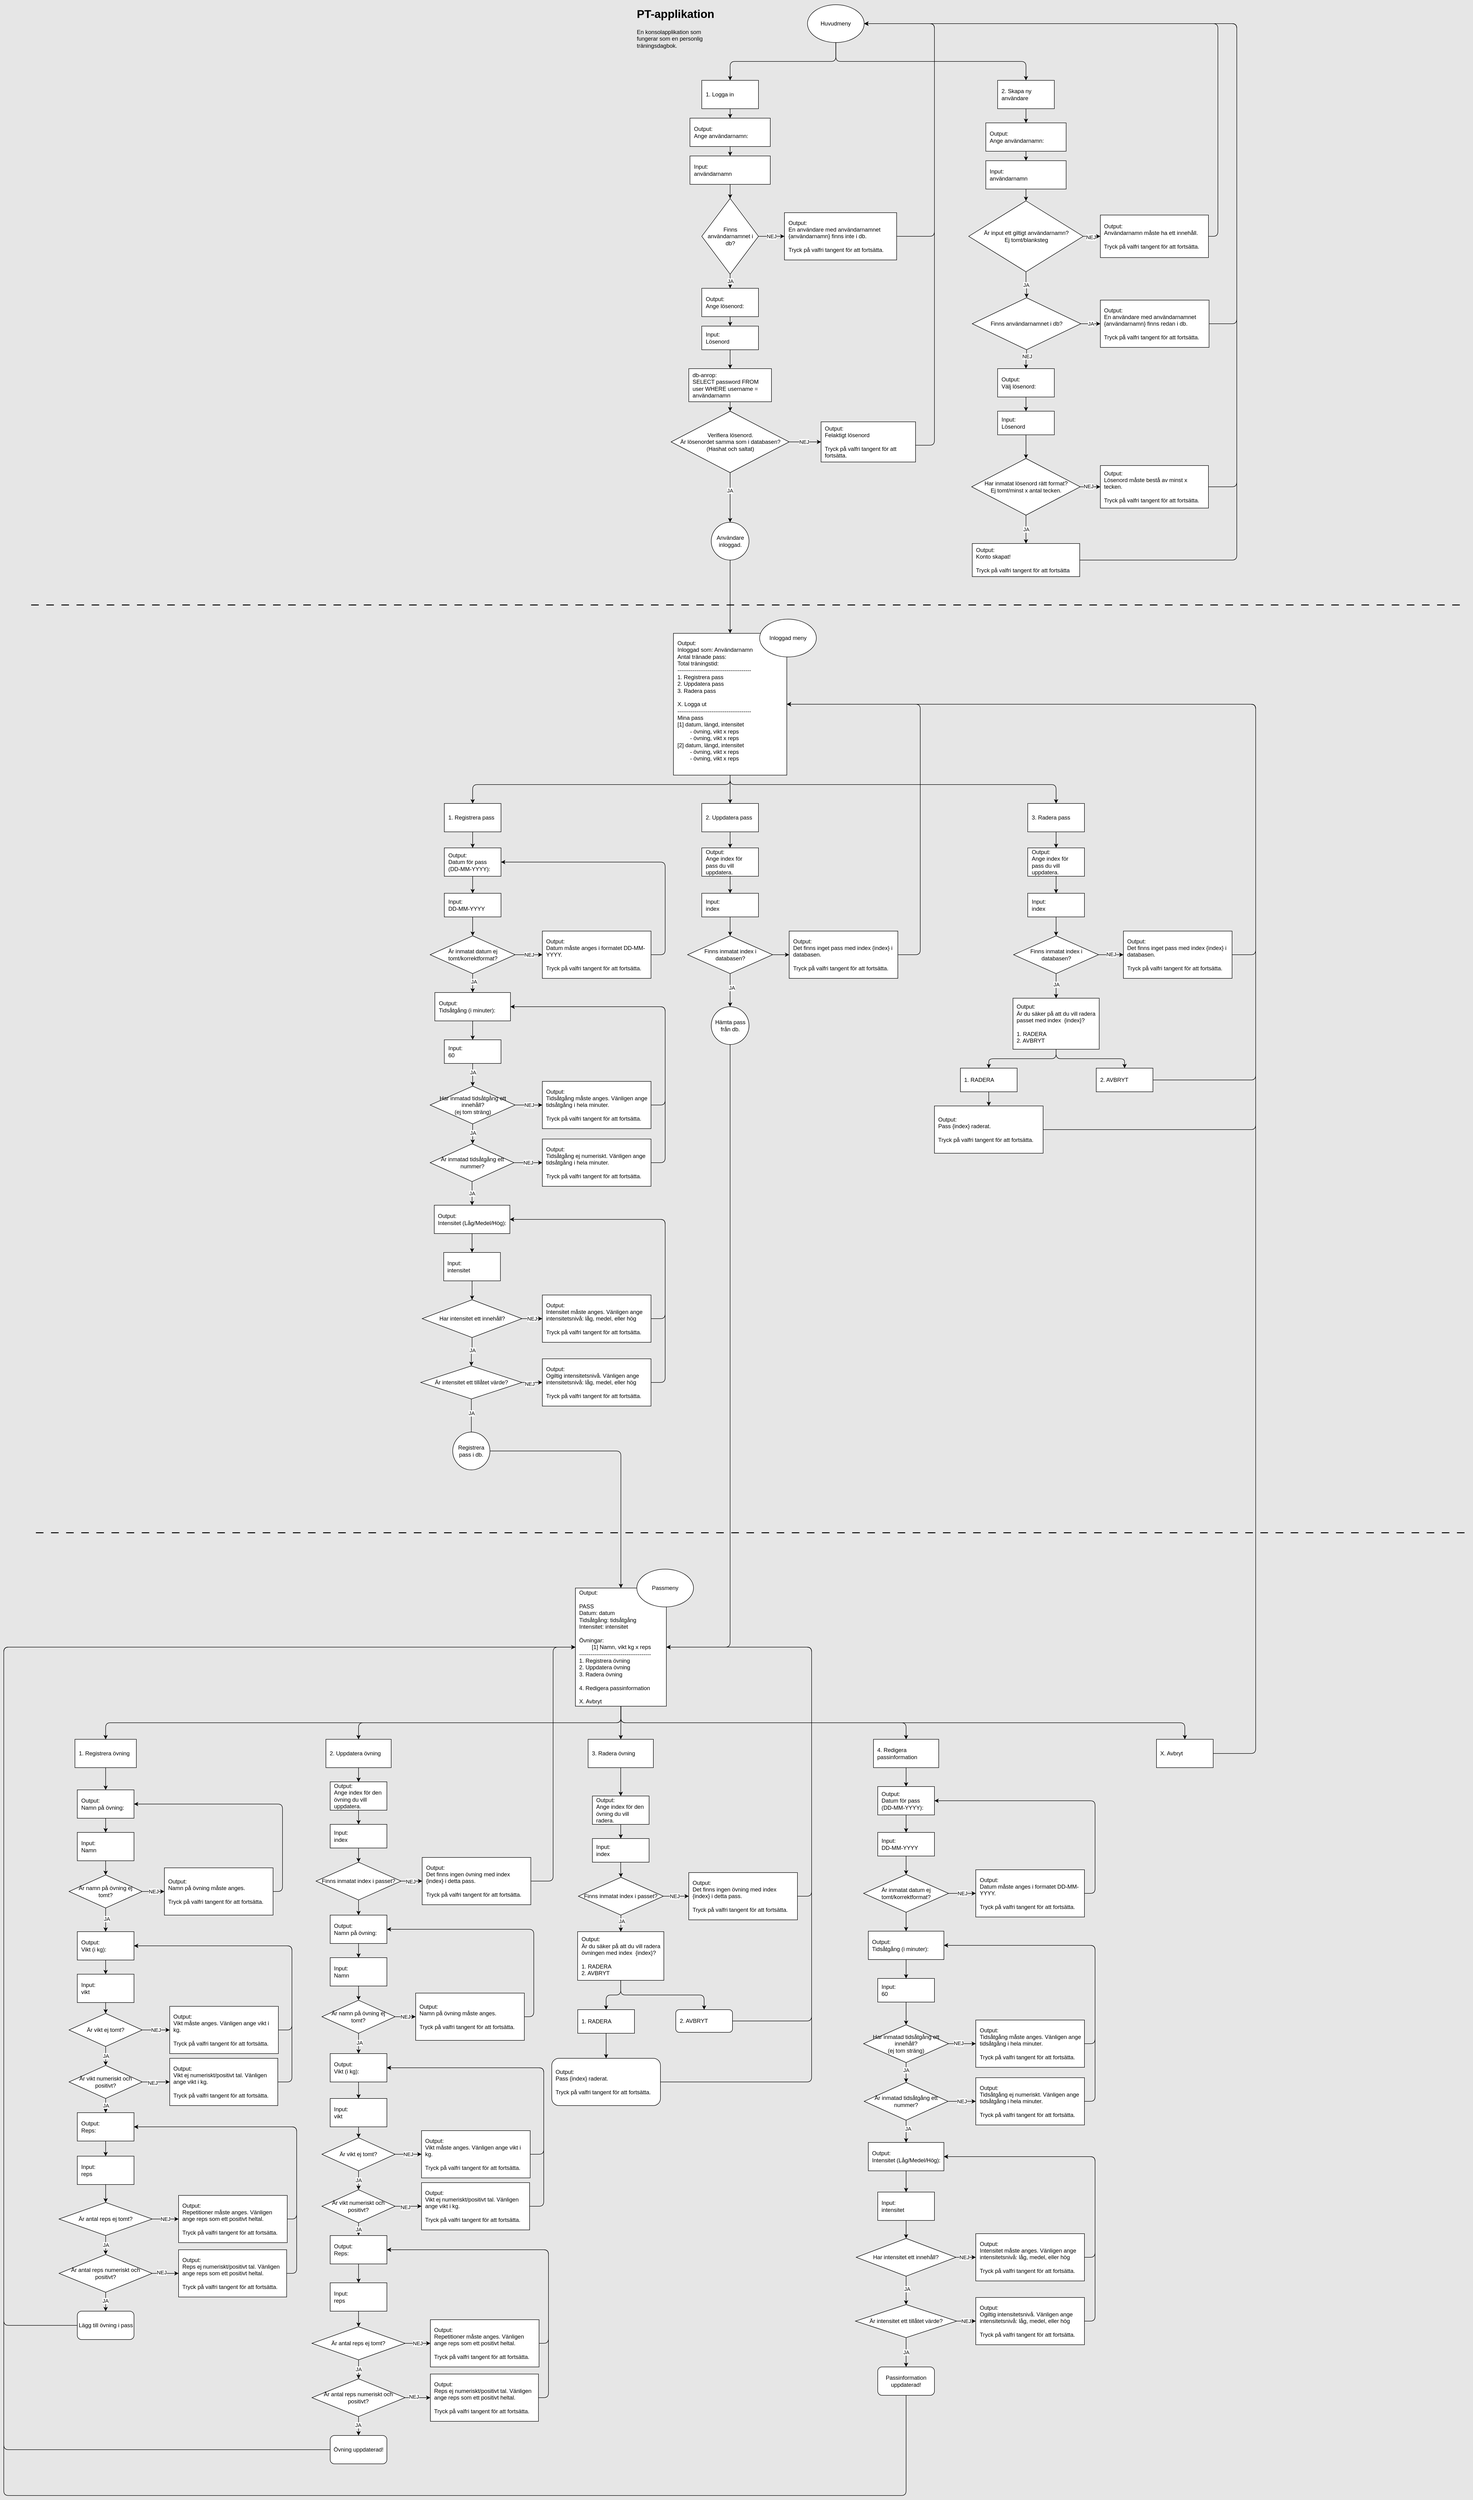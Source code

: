 <mxfile>
    <diagram id="w7LqoXCT8CnwwwJLQl_I" name="Page-1">
        <mxGraphModel dx="9293" dy="3223" grid="0" gridSize="10" guides="1" tooltips="1" connect="1" arrows="1" fold="1" page="0" pageScale="1" pageWidth="827" pageHeight="1169" background="#E6E6E6" math="0" shadow="0">
            <root>
                <mxCell id="0"/>
                <mxCell id="1" parent="0"/>
                <mxCell id="2" value="&lt;h1&gt;PT-applikation&lt;/h1&gt;&lt;p&gt;En konsolapplikation som fungerar som en personlig träningsdagbok.&lt;/p&gt;" style="text;html=1;strokeColor=none;fillColor=none;spacing=5;spacingTop=-20;whiteSpace=wrap;overflow=hidden;rounded=0;" parent="1" vertex="1">
                    <mxGeometry x="5" y="-290" width="190" height="120" as="geometry"/>
                </mxCell>
                <mxCell id="8" style="edgeStyle=orthogonalEdgeStyle;html=1;entryX=0.5;entryY=0;entryDx=0;entryDy=0;exitX=0.5;exitY=1;exitDx=0;exitDy=0;" parent="1" source="5" target="6" edge="1">
                    <mxGeometry relative="1" as="geometry"/>
                </mxCell>
                <mxCell id="9" style="edgeStyle=orthogonalEdgeStyle;html=1;exitX=0.5;exitY=1;exitDx=0;exitDy=0;entryX=0.5;entryY=0;entryDx=0;entryDy=0;" parent="1" source="5" target="7" edge="1">
                    <mxGeometry relative="1" as="geometry"/>
                </mxCell>
                <mxCell id="5" value="Huvudmeny" style="ellipse;whiteSpace=wrap;html=1;" parent="1" vertex="1">
                    <mxGeometry x="371.25" y="-290" width="120" height="80" as="geometry"/>
                </mxCell>
                <mxCell id="11" style="edgeStyle=none;html=1;exitX=0.5;exitY=1;exitDx=0;exitDy=0;entryX=0.5;entryY=0;entryDx=0;entryDy=0;" parent="1" source="6" target="10" edge="1">
                    <mxGeometry relative="1" as="geometry"/>
                </mxCell>
                <mxCell id="6" value="1. Logga in" style="rounded=0;whiteSpace=wrap;html=1;align=left;spacing=8;" parent="1" vertex="1">
                    <mxGeometry x="147.5" y="-130" width="120" height="60" as="geometry"/>
                </mxCell>
                <mxCell id="141" style="edgeStyle=orthogonalEdgeStyle;html=1;entryX=0.5;entryY=0;entryDx=0;entryDy=0;" parent="1" source="7" target="136" edge="1">
                    <mxGeometry relative="1" as="geometry"/>
                </mxCell>
                <mxCell id="7" value="2. Skapa ny användare" style="rounded=0;whiteSpace=wrap;html=1;align=left;spacing=8;" parent="1" vertex="1">
                    <mxGeometry x="773.75" y="-130" width="120" height="60" as="geometry"/>
                </mxCell>
                <mxCell id="13" value="" style="edgeStyle=none;html=1;" parent="1" source="10" target="12" edge="1">
                    <mxGeometry relative="1" as="geometry"/>
                </mxCell>
                <mxCell id="10" value="Output:&lt;br&gt;Ange användarnamn:" style="rounded=0;whiteSpace=wrap;html=1;fontFamily=Helvetica;fontSize=12;fontColor=default;align=left;strokeColor=default;fillColor=default;spacing=8;" parent="1" vertex="1">
                    <mxGeometry x="122.5" y="-50" width="170" height="60" as="geometry"/>
                </mxCell>
                <mxCell id="15" value="" style="edgeStyle=none;html=1;" parent="1" source="12" target="14" edge="1">
                    <mxGeometry relative="1" as="geometry"/>
                </mxCell>
                <mxCell id="12" value="Input:&lt;br&gt;användarnamn" style="rounded=0;whiteSpace=wrap;html=1;fontFamily=Helvetica;fontSize=12;fontColor=default;align=left;strokeColor=default;fillColor=default;spacing=8;" parent="1" vertex="1">
                    <mxGeometry x="122.5" y="30" width="170" height="60" as="geometry"/>
                </mxCell>
                <mxCell id="19" value="NEJ" style="edgeStyle=none;html=1;exitX=1;exitY=0.5;exitDx=0;exitDy=0;entryX=0;entryY=0.5;entryDx=0;entryDy=0;" parent="1" source="14" target="16" edge="1">
                    <mxGeometry relative="1" as="geometry"/>
                </mxCell>
                <mxCell id="20" value="JA" style="edgeStyle=none;html=1;exitX=0.5;exitY=1;exitDx=0;exitDy=0;entryX=0.5;entryY=0;entryDx=0;entryDy=0;" parent="1" source="14" target="17" edge="1">
                    <mxGeometry relative="1" as="geometry"/>
                </mxCell>
                <mxCell id="14" value="Finns användarnamnet i db?" style="rhombus;whiteSpace=wrap;html=1;" parent="1" vertex="1">
                    <mxGeometry x="147.5" y="120" width="120" height="160" as="geometry"/>
                </mxCell>
                <mxCell id="18" style="edgeStyle=orthogonalEdgeStyle;html=1;entryX=1;entryY=0.5;entryDx=0;entryDy=0;" parent="1" source="16" target="5" edge="1">
                    <mxGeometry relative="1" as="geometry">
                        <Array as="points">
                            <mxPoint x="640" y="200"/>
                            <mxPoint x="640" y="-250"/>
                        </Array>
                    </mxGeometry>
                </mxCell>
                <mxCell id="22" value="" style="edgeStyle=none;html=1;" parent="1" source="17" target="21" edge="1">
                    <mxGeometry relative="1" as="geometry"/>
                </mxCell>
                <mxCell id="17" value="Output:&lt;br&gt;Ange lösenord:" style="rounded=0;whiteSpace=wrap;html=1;align=left;spacing=8;" parent="1" vertex="1">
                    <mxGeometry x="147.5" y="310" width="120" height="60" as="geometry"/>
                </mxCell>
                <mxCell id="29" style="edgeStyle=none;html=1;exitX=0.5;exitY=1;exitDx=0;exitDy=0;entryX=0.5;entryY=0;entryDx=0;entryDy=0;" parent="1" source="21" target="25" edge="1">
                    <mxGeometry relative="1" as="geometry"/>
                </mxCell>
                <mxCell id="21" value="Input:&lt;br&gt;Lösenord" style="rounded=0;whiteSpace=wrap;html=1;align=left;spacing=8;" parent="1" vertex="1">
                    <mxGeometry x="147.5" y="390" width="120" height="50" as="geometry"/>
                </mxCell>
                <mxCell id="31" style="edgeStyle=none;html=1;exitX=0.5;exitY=1;exitDx=0;exitDy=0;" parent="1" source="25" target="30" edge="1">
                    <mxGeometry relative="1" as="geometry"/>
                </mxCell>
                <mxCell id="25" value="db-anrop:&lt;br&gt;SELECT password FROM user WHERE username = användarnamn" style="whiteSpace=wrap;html=1;rounded=0;align=left;spacing=8;" parent="1" vertex="1">
                    <mxGeometry x="120" y="480" width="175" height="70" as="geometry"/>
                </mxCell>
                <mxCell id="33" value="" style="edgeStyle=none;html=1;" parent="1" source="30" target="32" edge="1">
                    <mxGeometry relative="1" as="geometry"/>
                </mxCell>
                <mxCell id="34" value="NEJ" style="edgeLabel;html=1;align=center;verticalAlign=middle;resizable=0;points=[];" parent="33" vertex="1" connectable="0">
                    <mxGeometry x="-0.067" relative="1" as="geometry">
                        <mxPoint as="offset"/>
                    </mxGeometry>
                </mxCell>
                <mxCell id="35" style="edgeStyle=orthogonalEdgeStyle;html=1;entryX=1;entryY=0.5;entryDx=0;entryDy=0;exitX=1;exitY=0.582;exitDx=0;exitDy=0;exitPerimeter=0;" parent="1" source="32" target="5" edge="1">
                    <mxGeometry relative="1" as="geometry">
                        <Array as="points">
                            <mxPoint x="640" y="642"/>
                            <mxPoint x="640" y="-250"/>
                        </Array>
                    </mxGeometry>
                </mxCell>
                <mxCell id="37" value="" style="edgeStyle=none;html=1;" parent="1" source="30" target="36" edge="1">
                    <mxGeometry relative="1" as="geometry"/>
                </mxCell>
                <mxCell id="38" value="JA" style="edgeLabel;html=1;align=center;verticalAlign=middle;resizable=0;points=[];" parent="37" vertex="1" connectable="0">
                    <mxGeometry x="-0.276" y="-1" relative="1" as="geometry">
                        <mxPoint as="offset"/>
                    </mxGeometry>
                </mxCell>
                <mxCell id="30" value="Verifiera lösenord.&lt;br&gt;Är lösenordet samma som i databasen?&lt;br&gt;(Hashat och saltat)" style="rhombus;whiteSpace=wrap;html=1;rounded=0;" parent="1" vertex="1">
                    <mxGeometry x="82.5" y="570" width="250" height="130" as="geometry"/>
                </mxCell>
                <mxCell id="32" value="Output:&lt;br&gt;Felaktigt lösenord&lt;br&gt;&lt;br&gt;Tryck på valfri tangent för att fortsätta." style="whiteSpace=wrap;html=1;rounded=0;align=left;spacing=8;" parent="1" vertex="1">
                    <mxGeometry x="400" y="592.5" width="200" height="85" as="geometry"/>
                </mxCell>
                <mxCell id="16" value="Output:&lt;br&gt;En användare med användarnamnet {användarnamn} finns inte i db.&lt;br&gt;&lt;br&gt;Tryck på valfri tangent för att fortsätta." style="rounded=0;whiteSpace=wrap;html=1;fontFamily=Helvetica;fontSize=12;fontColor=default;align=left;strokeColor=default;fillColor=default;spacing=8;" parent="1" vertex="1">
                    <mxGeometry x="322.5" y="150" width="237.5" height="100" as="geometry"/>
                </mxCell>
                <mxCell id="41" style="edgeStyle=none;html=1;exitX=0.5;exitY=1;exitDx=0;exitDy=0;entryX=0.5;entryY=0;entryDx=0;entryDy=0;" parent="1" source="36" target="39" edge="1">
                    <mxGeometry relative="1" as="geometry"/>
                </mxCell>
                <mxCell id="36" value="Användare inloggad." style="ellipse;whiteSpace=wrap;html=1;rounded=0;" parent="1" vertex="1">
                    <mxGeometry x="167.5" y="805" width="80" height="80" as="geometry"/>
                </mxCell>
                <mxCell id="43" value="" style="edgeStyle=none;html=1;exitX=0.5;exitY=1;exitDx=0;exitDy=0;entryX=0.5;entryY=0;entryDx=0;entryDy=0;" parent="1" source="39" target="42" edge="1">
                    <mxGeometry relative="1" as="geometry">
                        <Array as="points">
                            <mxPoint x="207.5" y="1360"/>
                            <mxPoint x="-37.5" y="1360"/>
                            <mxPoint x="-337.5" y="1360"/>
                        </Array>
                    </mxGeometry>
                </mxCell>
                <mxCell id="47" value="" style="edgeStyle=none;html=1;exitX=0.5;exitY=1;exitDx=0;exitDy=0;" parent="1" source="39" target="44" edge="1">
                    <mxGeometry relative="1" as="geometry"/>
                </mxCell>
                <mxCell id="50" value="" style="edgeStyle=orthogonalEdgeStyle;html=1;exitX=0.5;exitY=1;exitDx=0;exitDy=0;entryX=0.5;entryY=0;entryDx=0;entryDy=0;" parent="1" source="39" target="49" edge="1">
                    <mxGeometry relative="1" as="geometry">
                        <Array as="points">
                            <mxPoint x="208" y="1360"/>
                            <mxPoint x="898" y="1360"/>
                        </Array>
                    </mxGeometry>
                </mxCell>
                <mxCell id="39" value="Output:&lt;br&gt;Inloggad som: Användarnamn&lt;br&gt;&lt;div style=&quot;&quot;&gt;Antal tränade pass:&amp;nbsp;&lt;/div&gt;&lt;div style=&quot;&quot;&gt;Total träningstid:&lt;/div&gt;&lt;div style=&quot;&quot;&gt;---------------------------------------&lt;/div&gt;&lt;div style=&quot;&quot;&gt;1. Registrera pass&lt;/div&gt;&lt;div style=&quot;&quot;&gt;2. Uppdatera pass&lt;/div&gt;&lt;div style=&quot;&quot;&gt;3. Radera pass&lt;/div&gt;&lt;div style=&quot;&quot;&gt;&lt;br&gt;&lt;/div&gt;&lt;div style=&quot;&quot;&gt;X. Logga ut&lt;/div&gt;&lt;div style=&quot;&quot;&gt;---------------------------------------&lt;br&gt;&lt;/div&gt;&lt;div style=&quot;&quot;&gt;Mina pass&lt;/div&gt;&lt;div style=&quot;&quot;&gt;[1] datum, längd, intensitet&lt;/div&gt;&lt;div style=&quot;&quot;&gt;&lt;span style=&quot;&quot;&gt;&#9;&lt;/span&gt;&lt;span style=&quot;&quot;&gt;&#9;&lt;/span&gt;&lt;span style=&quot;white-space: pre;&quot;&gt;&#9;&lt;/span&gt;- övning, vikt x reps&lt;/div&gt;&lt;span style=&quot;&quot;&gt;&#9;&lt;/span&gt;&lt;span style=&quot;white-space: pre;&quot;&gt;&#9;&lt;/span&gt;- övning, vikt x reps&lt;div style=&quot;&quot;&gt;[2]&amp;nbsp;&lt;span style=&quot;background-color: initial;&quot;&gt;datum, längd, intensitet&lt;/span&gt;&lt;/div&gt;&lt;div style=&quot;border-color: var(--border-color);&quot;&gt;&lt;span style=&quot;border-color: var(--border-color);&quot;&gt;&lt;/span&gt;&lt;span style=&quot;border-color: var(--border-color);&quot;&gt;&#9;&lt;/span&gt;&lt;span style=&quot;white-space: pre;&quot;&gt;&#9;&lt;/span&gt;- övning, vikt x reps&lt;/div&gt;&lt;span style=&quot;border-color: var(--border-color);&quot;&gt;&#9;&lt;/span&gt;&lt;span style=&quot;white-space: pre;&quot;&gt;&#9;&lt;/span&gt;- övning, vikt x reps&lt;div style=&quot;&quot;&gt;&amp;nbsp;&lt;/div&gt;" style="whiteSpace=wrap;html=1;rounded=0;align=left;spacing=8;" parent="1" vertex="1">
                    <mxGeometry x="87.5" y="1040" width="240" height="300" as="geometry"/>
                </mxCell>
                <mxCell id="53" style="edgeStyle=none;html=1;exitX=0.5;exitY=1;exitDx=0;exitDy=0;entryX=0.5;entryY=0;entryDx=0;entryDy=0;" parent="1" source="42" target="51" edge="1">
                    <mxGeometry relative="1" as="geometry"/>
                </mxCell>
                <mxCell id="42" value="1. Registrera pass" style="whiteSpace=wrap;html=1;align=left;rounded=0;spacing=8;" parent="1" vertex="1">
                    <mxGeometry x="-397.5" y="1400" width="120" height="60" as="geometry"/>
                </mxCell>
                <mxCell id="116" style="edgeStyle=orthogonalEdgeStyle;html=1;exitX=0.5;exitY=1;exitDx=0;exitDy=0;entryX=0.5;entryY=0;entryDx=0;entryDy=0;" parent="1" source="44" target="112" edge="1">
                    <mxGeometry relative="1" as="geometry"/>
                </mxCell>
                <mxCell id="44" value="2. Uppdatera pass" style="whiteSpace=wrap;html=1;align=left;rounded=0;spacing=8;" parent="1" vertex="1">
                    <mxGeometry x="147.5" y="1400" width="120" height="60" as="geometry"/>
                </mxCell>
                <mxCell id="218" style="edgeStyle=orthogonalEdgeStyle;html=1;entryX=0.5;entryY=0;entryDx=0;entryDy=0;" parent="1" source="49" target="209" edge="1">
                    <mxGeometry relative="1" as="geometry"/>
                </mxCell>
                <mxCell id="49" value="3. Radera pass" style="whiteSpace=wrap;html=1;align=left;rounded=0;spacing=8;" parent="1" vertex="1">
                    <mxGeometry x="837.5" y="1400" width="120" height="60" as="geometry"/>
                </mxCell>
                <mxCell id="54" style="edgeStyle=none;html=1;exitX=0.5;exitY=1;exitDx=0;exitDy=0;entryX=0.5;entryY=0;entryDx=0;entryDy=0;" parent="1" source="51" target="52" edge="1">
                    <mxGeometry relative="1" as="geometry"/>
                </mxCell>
                <mxCell id="51" value="Output:&lt;br&gt;Datum för pass (DD-MM-YYYY):" style="rounded=0;whiteSpace=wrap;html=1;align=left;spacing=8;" parent="1" vertex="1">
                    <mxGeometry x="-397.5" y="1494" width="120" height="60" as="geometry"/>
                </mxCell>
                <mxCell id="56" value="" style="edgeStyle=none;html=1;" parent="1" source="52" edge="1">
                    <mxGeometry relative="1" as="geometry">
                        <mxPoint x="-337.5" y="1680" as="targetPoint"/>
                    </mxGeometry>
                </mxCell>
                <mxCell id="52" value="Input:&lt;br&gt;DD-MM-YYYY" style="rounded=0;whiteSpace=wrap;html=1;align=left;spacing=8;" parent="1" vertex="1">
                    <mxGeometry x="-397.5" y="1590" width="120" height="50" as="geometry"/>
                </mxCell>
                <mxCell id="58" value="" style="edgeStyle=none;html=1;" parent="1" edge="1">
                    <mxGeometry relative="1" as="geometry">
                        <mxPoint x="-337.5" y="1760" as="sourcePoint"/>
                        <mxPoint x="-337.5" y="1800" as="targetPoint"/>
                    </mxGeometry>
                </mxCell>
                <mxCell id="59" value="JA" style="edgeLabel;html=1;align=center;verticalAlign=middle;resizable=0;points=[];" parent="58" vertex="1" connectable="0">
                    <mxGeometry x="-0.15" y="2" relative="1" as="geometry">
                        <mxPoint as="offset"/>
                    </mxGeometry>
                </mxCell>
                <mxCell id="179" value="NEJ" style="edgeStyle=orthogonalEdgeStyle;html=1;exitX=1;exitY=0.5;exitDx=0;exitDy=0;entryX=0;entryY=0.5;entryDx=0;entryDy=0;" parent="1" source="55" target="178" edge="1">
                    <mxGeometry relative="1" as="geometry"/>
                </mxCell>
                <mxCell id="55" value="Är inmatat datum ej tomt/korrektformat?" style="rhombus;whiteSpace=wrap;html=1;align=center;rounded=0;spacing=8;" parent="1" vertex="1">
                    <mxGeometry x="-427.5" y="1680" width="180" height="80" as="geometry"/>
                </mxCell>
                <mxCell id="61" value="" style="edgeStyle=none;html=1;" parent="1" target="60" edge="1">
                    <mxGeometry relative="1" as="geometry">
                        <mxPoint x="-337.5" y="1860" as="sourcePoint"/>
                    </mxGeometry>
                </mxCell>
                <mxCell id="57" value="&lt;span style=&quot;&quot;&gt;Output:&lt;/span&gt;&lt;br style=&quot;&quot;&gt;&lt;div style=&quot;&quot;&gt;&lt;span style=&quot;background-color: initial;&quot;&gt;Tidsåtgång (i minuter):&lt;/span&gt;&lt;/div&gt;" style="whiteSpace=wrap;html=1;rounded=0;spacing=8;align=left;" parent="1" vertex="1">
                    <mxGeometry x="-417.5" y="1800" width="160" height="60" as="geometry"/>
                </mxCell>
                <mxCell id="63" value="" style="edgeStyle=none;html=1;" parent="1" source="60" edge="1">
                    <mxGeometry relative="1" as="geometry">
                        <mxPoint x="-337.5" y="1998" as="targetPoint"/>
                    </mxGeometry>
                </mxCell>
                <mxCell id="72" value="JA" style="edgeLabel;html=1;align=center;verticalAlign=middle;resizable=0;points=[];" parent="63" vertex="1" connectable="0">
                    <mxGeometry x="-0.2" relative="1" as="geometry">
                        <mxPoint as="offset"/>
                    </mxGeometry>
                </mxCell>
                <mxCell id="60" value="Input:&lt;br&gt;60" style="rounded=0;whiteSpace=wrap;html=1;align=left;spacing=8;" parent="1" vertex="1">
                    <mxGeometry x="-397.5" y="1900" width="120" height="50" as="geometry"/>
                </mxCell>
                <mxCell id="65" style="edgeStyle=none;html=1;exitX=0.5;exitY=1;exitDx=0;exitDy=0;entryX=0.5;entryY=0;entryDx=0;entryDy=0;" parent="1" edge="1">
                    <mxGeometry relative="1" as="geometry">
                        <mxPoint x="-337.5" y="2078" as="sourcePoint"/>
                        <mxPoint x="-337.5" y="2120" as="targetPoint"/>
                    </mxGeometry>
                </mxCell>
                <mxCell id="184" value="JA" style="edgeLabel;html=1;align=center;verticalAlign=middle;resizable=0;points=[];" parent="65" vertex="1" connectable="0">
                    <mxGeometry x="-0.095" relative="1" as="geometry">
                        <mxPoint as="offset"/>
                    </mxGeometry>
                </mxCell>
                <mxCell id="185" value="NEJ" style="edgeStyle=orthogonalEdgeStyle;html=1;entryX=0;entryY=0.5;entryDx=0;entryDy=0;" parent="1" source="62" target="181" edge="1">
                    <mxGeometry relative="1" as="geometry"/>
                </mxCell>
                <mxCell id="62" value="Har inmatad tidsåtgång ett innehåll?&lt;br&gt;(ej tom sträng)" style="rhombus;whiteSpace=wrap;html=1;align=center;rounded=0;spacing=8;" parent="1" vertex="1">
                    <mxGeometry x="-427.5" y="1998" width="180" height="80" as="geometry"/>
                </mxCell>
                <mxCell id="191" style="edgeStyle=orthogonalEdgeStyle;html=1;entryX=0.5;entryY=0;entryDx=0;entryDy=0;" parent="1" source="64" target="66" edge="1">
                    <mxGeometry relative="1" as="geometry"/>
                </mxCell>
                <mxCell id="64" value="&lt;span style=&quot;&quot;&gt;Output:&lt;/span&gt;&lt;br style=&quot;&quot;&gt;&lt;div style=&quot;&quot;&gt;&lt;span style=&quot;background-color: initial;&quot;&gt;Intensitet (Låg/Medel/Hög):&lt;/span&gt;&lt;/div&gt;" style="whiteSpace=wrap;html=1;rounded=0;spacing=8;align=left;" parent="1" vertex="1">
                    <mxGeometry x="-418.75" y="2250" width="160" height="60" as="geometry"/>
                </mxCell>
                <mxCell id="192" style="edgeStyle=orthogonalEdgeStyle;html=1;" parent="1" source="66" target="70" edge="1">
                    <mxGeometry relative="1" as="geometry"/>
                </mxCell>
                <mxCell id="66" value="Input:&lt;br&gt;intensitet" style="whiteSpace=wrap;html=1;align=left;rounded=0;spacing=8;" parent="1" vertex="1">
                    <mxGeometry x="-398.75" y="2350" width="120" height="60" as="geometry"/>
                </mxCell>
                <mxCell id="196" style="edgeStyle=orthogonalEdgeStyle;html=1;entryX=0.5;entryY=0;entryDx=0;entryDy=0;" parent="1" source="70" target="193" edge="1">
                    <mxGeometry relative="1" as="geometry"/>
                </mxCell>
                <mxCell id="197" value="JA" style="edgeLabel;html=1;align=center;verticalAlign=middle;resizable=0;points=[];" parent="196" vertex="1" connectable="0">
                    <mxGeometry x="-0.118" relative="1" as="geometry">
                        <mxPoint as="offset"/>
                    </mxGeometry>
                </mxCell>
                <mxCell id="199" value="NEJ" style="edgeStyle=orthogonalEdgeStyle;html=1;entryX=0;entryY=0.5;entryDx=0;entryDy=0;" parent="1" source="70" target="198" edge="1">
                    <mxGeometry relative="1" as="geometry"/>
                </mxCell>
                <mxCell id="70" value="Har intensitet ett innehåll?" style="rhombus;whiteSpace=wrap;html=1;align=center;rounded=0;spacing=8;" parent="1" vertex="1">
                    <mxGeometry x="-444.37" y="2450" width="211.25" height="80" as="geometry"/>
                </mxCell>
                <mxCell id="77" value="" style="edgeStyle=orthogonalEdgeStyle;html=1;entryX=0.5;entryY=0;entryDx=0;entryDy=0;exitX=0.5;exitY=1;exitDx=0;exitDy=0;" parent="1" source="74" target="76" edge="1">
                    <mxGeometry relative="1" as="geometry">
                        <mxPoint x="-23.75" y="3205" as="sourcePoint"/>
                    </mxGeometry>
                </mxCell>
                <mxCell id="81" style="edgeStyle=orthogonalEdgeStyle;html=1;entryX=0.5;entryY=0;entryDx=0;entryDy=0;exitX=0.5;exitY=1;exitDx=0;exitDy=0;" parent="1" source="74" target="80" edge="1">
                    <mxGeometry relative="1" as="geometry">
                        <mxPoint x="-23.75" y="3205" as="sourcePoint"/>
                    </mxGeometry>
                </mxCell>
                <mxCell id="265" style="edgeStyle=orthogonalEdgeStyle;html=1;exitX=0.5;exitY=1;exitDx=0;exitDy=0;entryX=0.5;entryY=0;entryDx=0;entryDy=0;" parent="1" source="74" target="232" edge="1">
                    <mxGeometry relative="1" as="geometry"/>
                </mxCell>
                <mxCell id="349" style="edgeStyle=orthogonalEdgeStyle;html=1;exitX=0.5;exitY=1;exitDx=0;exitDy=0;entryX=0.5;entryY=0;entryDx=0;entryDy=0;" parent="1" source="74" target="321" edge="1">
                    <mxGeometry relative="1" as="geometry"/>
                </mxCell>
                <mxCell id="350" style="edgeStyle=orthogonalEdgeStyle;html=1;exitX=0.5;exitY=1;exitDx=0;exitDy=0;entryX=0.5;entryY=0;entryDx=0;entryDy=0;" parent="1" source="74" target="348" edge="1">
                    <mxGeometry relative="1" as="geometry"/>
                </mxCell>
                <mxCell id="74" value="Output:&lt;br&gt;&lt;br&gt;PASS&lt;br&gt;Datum: datum&lt;br&gt;Tidsåtgång: tidsåtgång&lt;br&gt;Intensitet: intensitet&lt;br&gt;&lt;br&gt;Övningar:&lt;br&gt;&lt;span style=&quot;white-space: pre;&quot;&gt;&#9;&lt;/span&gt;[1] Namn, vikt kg x reps&lt;br&gt;--------------------------------------&lt;br&gt;1. Registrera övning&lt;br&gt;2. Uppdatera övning&lt;br&gt;3. Radera övning&lt;br&gt;&lt;br&gt;4. Redigera passinformation&lt;br&gt;&lt;br&gt;X. Avbryt" style="whiteSpace=wrap;html=1;rounded=0;spacing=8;align=left;" parent="1" vertex="1">
                    <mxGeometry x="-120" y="3060" width="192.5" height="250" as="geometry"/>
                </mxCell>
                <mxCell id="86" value="" style="edgeStyle=orthogonalEdgeStyle;html=1;" parent="1" source="76" target="85" edge="1">
                    <mxGeometry relative="1" as="geometry"/>
                </mxCell>
                <mxCell id="76" value="1. Registrera övning" style="whiteSpace=wrap;html=1;align=left;rounded=0;spacing=8;" parent="1" vertex="1">
                    <mxGeometry x="-1179.38" y="3380" width="130" height="60" as="geometry"/>
                </mxCell>
                <mxCell id="80" value="X. Avbryt" style="whiteSpace=wrap;html=1;align=left;rounded=0;spacing=8;" parent="1" vertex="1">
                    <mxGeometry x="1110" y="3380" width="120" height="60" as="geometry"/>
                </mxCell>
                <mxCell id="84" style="edgeStyle=orthogonalEdgeStyle;html=1;exitX=1;exitY=0.5;exitDx=0;exitDy=0;entryX=1;entryY=0.5;entryDx=0;entryDy=0;" parent="1" source="80" target="39" edge="1">
                    <mxGeometry relative="1" as="geometry">
                        <Array as="points">
                            <mxPoint x="1320" y="3410"/>
                            <mxPoint x="1320" y="1190"/>
                        </Array>
                    </mxGeometry>
                </mxCell>
                <mxCell id="88" value="" style="edgeStyle=orthogonalEdgeStyle;html=1;" parent="1" source="85" target="87" edge="1">
                    <mxGeometry relative="1" as="geometry"/>
                </mxCell>
                <mxCell id="85" value="Output:&lt;br&gt;Namn på övning:" style="whiteSpace=wrap;html=1;align=left;rounded=0;spacing=8;" parent="1" vertex="1">
                    <mxGeometry x="-1174.38" y="3487" width="120" height="60" as="geometry"/>
                </mxCell>
                <mxCell id="90" value="" style="edgeStyle=orthogonalEdgeStyle;html=1;" parent="1" source="87" target="89" edge="1">
                    <mxGeometry relative="1" as="geometry"/>
                </mxCell>
                <mxCell id="87" value="Input:&lt;br&gt;Namn" style="whiteSpace=wrap;html=1;align=left;rounded=0;spacing=8;" parent="1" vertex="1">
                    <mxGeometry x="-1174.38" y="3577" width="120" height="60" as="geometry"/>
                </mxCell>
                <mxCell id="95" style="edgeStyle=orthogonalEdgeStyle;html=1;entryX=0.5;entryY=0;entryDx=0;entryDy=0;" parent="1" source="89" target="94" edge="1">
                    <mxGeometry relative="1" as="geometry"/>
                </mxCell>
                <mxCell id="96" value="JA" style="edgeLabel;html=1;align=center;verticalAlign=middle;resizable=0;points=[];" parent="95" vertex="1" connectable="0">
                    <mxGeometry x="-0.08" y="2" relative="1" as="geometry">
                        <mxPoint as="offset"/>
                    </mxGeometry>
                </mxCell>
                <mxCell id="240" value="NEJ" style="edgeStyle=orthogonalEdgeStyle;html=1;" parent="1" source="89" target="238" edge="1">
                    <mxGeometry relative="1" as="geometry"/>
                </mxCell>
                <mxCell id="89" value="Är namn på övning ej tomt?" style="rhombus;whiteSpace=wrap;html=1;align=center;rounded=0;spacing=8;" parent="1" vertex="1">
                    <mxGeometry x="-1191.88" y="3667" width="155" height="70" as="geometry"/>
                </mxCell>
                <mxCell id="98" value="" style="edgeStyle=orthogonalEdgeStyle;html=1;" parent="1" source="94" target="97" edge="1">
                    <mxGeometry relative="1" as="geometry"/>
                </mxCell>
                <mxCell id="94" value="Output:&lt;br&gt;Vikt (i kg):" style="whiteSpace=wrap;html=1;align=left;rounded=0;spacing=8;" parent="1" vertex="1">
                    <mxGeometry x="-1174.38" y="3787" width="120" height="60" as="geometry"/>
                </mxCell>
                <mxCell id="100" style="edgeStyle=orthogonalEdgeStyle;html=1;entryX=0.5;entryY=0;entryDx=0;entryDy=0;" parent="1" source="97" target="99" edge="1">
                    <mxGeometry relative="1" as="geometry"/>
                </mxCell>
                <mxCell id="97" value="Input:&lt;br&gt;vikt" style="whiteSpace=wrap;html=1;align=left;rounded=0;spacing=8;" parent="1" vertex="1">
                    <mxGeometry x="-1174.38" y="3877" width="120" height="60" as="geometry"/>
                </mxCell>
                <mxCell id="244" value="JA" style="edgeStyle=orthogonalEdgeStyle;html=1;entryX=0.5;entryY=0;entryDx=0;entryDy=0;" parent="1" source="99" target="243" edge="1">
                    <mxGeometry relative="1" as="geometry"/>
                </mxCell>
                <mxCell id="245" value="NEJ" style="edgeStyle=orthogonalEdgeStyle;html=1;entryX=0;entryY=0.5;entryDx=0;entryDy=0;" parent="1" source="99" target="242" edge="1">
                    <mxGeometry relative="1" as="geometry"/>
                </mxCell>
                <mxCell id="99" value="Är vikt ej tomt?" style="rhombus;whiteSpace=wrap;html=1;align=center;rounded=0;spacing=8;" parent="1" vertex="1">
                    <mxGeometry x="-1191.88" y="3960" width="155" height="70" as="geometry"/>
                </mxCell>
                <mxCell id="105" style="edgeStyle=orthogonalEdgeStyle;html=1;" parent="1" source="101" target="104" edge="1">
                    <mxGeometry relative="1" as="geometry"/>
                </mxCell>
                <mxCell id="101" value="Output:&lt;br&gt;Reps:" style="whiteSpace=wrap;html=1;align=left;rounded=0;spacing=8;" parent="1" vertex="1">
                    <mxGeometry x="-1174.39" y="4170" width="120" height="60" as="geometry"/>
                </mxCell>
                <mxCell id="107" style="edgeStyle=orthogonalEdgeStyle;html=1;entryX=0.5;entryY=0;entryDx=0;entryDy=0;" parent="1" source="104" target="106" edge="1">
                    <mxGeometry relative="1" as="geometry"/>
                </mxCell>
                <mxCell id="104" value="Input:&lt;br&gt;reps" style="whiteSpace=wrap;html=1;align=left;rounded=0;spacing=8;" parent="1" vertex="1">
                    <mxGeometry x="-1174.37" y="4262" width="120" height="60" as="geometry"/>
                </mxCell>
                <mxCell id="252" value="JA" style="edgeStyle=orthogonalEdgeStyle;html=1;entryX=0.5;entryY=0;entryDx=0;entryDy=0;" parent="1" source="106" target="251" edge="1">
                    <mxGeometry relative="1" as="geometry"/>
                </mxCell>
                <mxCell id="257" value="NEJ" style="edgeStyle=orthogonalEdgeStyle;html=1;entryX=0;entryY=0.5;entryDx=0;entryDy=0;" parent="1" source="106" target="255" edge="1">
                    <mxGeometry relative="1" as="geometry"/>
                </mxCell>
                <mxCell id="106" value="Är antal reps ej tomt?" style="rhombus;whiteSpace=wrap;html=1;align=center;rounded=0;spacing=8;" parent="1" vertex="1">
                    <mxGeometry x="-1213.01" y="4360" width="197.27" height="70" as="geometry"/>
                </mxCell>
                <mxCell id="130" style="edgeStyle=orthogonalEdgeStyle;html=1;entryX=0;entryY=0.5;entryDx=0;entryDy=0;exitX=0;exitY=0.5;exitDx=0;exitDy=0;" parent="1" source="108" target="74" edge="1">
                    <mxGeometry relative="1" as="geometry">
                        <mxPoint x="-550" y="4530" as="sourcePoint"/>
                        <mxPoint x="-120" y="3080" as="targetPoint"/>
                        <Array as="points">
                            <mxPoint x="-1330" y="4620"/>
                            <mxPoint x="-1330" y="3185"/>
                        </Array>
                    </mxGeometry>
                </mxCell>
                <mxCell id="108" value="Lägg till övning i pass" style="rounded=1;whiteSpace=wrap;html=1;fontFamily=Helvetica;fontSize=12;fontColor=default;align=center;strokeColor=default;fillColor=default;" parent="1" vertex="1">
                    <mxGeometry x="-1174.365" y="4590" width="120" height="60" as="geometry"/>
                </mxCell>
                <mxCell id="115" style="edgeStyle=orthogonalEdgeStyle;html=1;entryX=0.5;entryY=0;entryDx=0;entryDy=0;" parent="1" source="112" target="113" edge="1">
                    <mxGeometry relative="1" as="geometry"/>
                </mxCell>
                <mxCell id="112" value="Output:&lt;br&gt;Ange index för pass du vill uppdatera." style="rounded=0;whiteSpace=wrap;html=1;align=left;spacing=8;" parent="1" vertex="1">
                    <mxGeometry x="147.5" y="1494" width="120" height="60" as="geometry"/>
                </mxCell>
                <mxCell id="117" style="edgeStyle=orthogonalEdgeStyle;html=1;entryX=0.5;entryY=0;entryDx=0;entryDy=0;" parent="1" source="113" target="114" edge="1">
                    <mxGeometry relative="1" as="geometry"/>
                </mxCell>
                <mxCell id="113" value="Input:&lt;br&gt;index" style="rounded=0;whiteSpace=wrap;html=1;align=left;spacing=8;" parent="1" vertex="1">
                    <mxGeometry x="147.5" y="1590" width="120" height="50" as="geometry"/>
                </mxCell>
                <mxCell id="118" style="edgeStyle=orthogonalEdgeStyle;html=1;exitX=0.5;exitY=1;exitDx=0;exitDy=0;entryX=0.5;entryY=0;entryDx=0;entryDy=0;" parent="1" source="114" target="133" edge="1">
                    <mxGeometry relative="1" as="geometry">
                        <mxPoint x="207.5" y="1810" as="targetPoint"/>
                    </mxGeometry>
                </mxCell>
                <mxCell id="128" value="JA" style="edgeLabel;html=1;align=center;verticalAlign=middle;resizable=0;points=[];" parent="118" vertex="1" connectable="0">
                    <mxGeometry x="-0.2" y="3" relative="1" as="geometry">
                        <mxPoint y="2" as="offset"/>
                    </mxGeometry>
                </mxCell>
                <mxCell id="206" style="edgeStyle=orthogonalEdgeStyle;html=1;entryX=0;entryY=0.5;entryDx=0;entryDy=0;" parent="1" source="114" target="205" edge="1">
                    <mxGeometry relative="1" as="geometry"/>
                </mxCell>
                <mxCell id="114" value="Finns inmatat index i databasen?" style="rhombus;whiteSpace=wrap;html=1;align=center;rounded=0;spacing=8;" parent="1" vertex="1">
                    <mxGeometry x="117.5" y="1680" width="180" height="80" as="geometry"/>
                </mxCell>
                <mxCell id="135" style="edgeStyle=orthogonalEdgeStyle;html=1;entryX=1;entryY=0.5;entryDx=0;entryDy=0;exitX=0.5;exitY=1;exitDx=0;exitDy=0;" parent="1" source="133" target="74" edge="1">
                    <mxGeometry relative="1" as="geometry"/>
                </mxCell>
                <mxCell id="133" value="Hämta pass från db." style="ellipse;whiteSpace=wrap;html=1;rounded=0;spacing=8;" parent="1" vertex="1">
                    <mxGeometry x="167.5" y="1830" width="80" height="80" as="geometry"/>
                </mxCell>
                <mxCell id="142" style="edgeStyle=orthogonalEdgeStyle;html=1;entryX=0.5;entryY=0;entryDx=0;entryDy=0;" parent="1" source="136" target="137" edge="1">
                    <mxGeometry relative="1" as="geometry"/>
                </mxCell>
                <mxCell id="136" value="Output:&lt;br&gt;Ange användarnamn:" style="rounded=0;whiteSpace=wrap;html=1;fontFamily=Helvetica;fontSize=12;fontColor=default;align=left;strokeColor=default;fillColor=default;spacing=8;" parent="1" vertex="1">
                    <mxGeometry x="748.75" y="-40" width="170" height="60" as="geometry"/>
                </mxCell>
                <mxCell id="157" style="edgeStyle=orthogonalEdgeStyle;html=1;entryX=0.5;entryY=0;entryDx=0;entryDy=0;" parent="1" source="137" target="156" edge="1">
                    <mxGeometry relative="1" as="geometry"/>
                </mxCell>
                <mxCell id="137" value="Input:&lt;br&gt;användarnamn" style="rounded=0;whiteSpace=wrap;html=1;fontFamily=Helvetica;fontSize=12;fontColor=default;align=left;strokeColor=default;fillColor=default;spacing=8;" parent="1" vertex="1">
                    <mxGeometry x="748.75" y="40" width="170" height="60" as="geometry"/>
                </mxCell>
                <mxCell id="140" value="JA" style="edgeStyle=orthogonalEdgeStyle;html=1;exitX=1;exitY=0.5;exitDx=0;exitDy=0;" parent="1" source="138" target="139" edge="1">
                    <mxGeometry relative="1" as="geometry">
                        <mxPoint x="893.712" y="375.048" as="sourcePoint"/>
                    </mxGeometry>
                </mxCell>
                <mxCell id="146" style="edgeStyle=orthogonalEdgeStyle;html=1;entryX=0.5;entryY=0;entryDx=0;entryDy=0;exitX=0.5;exitY=1;exitDx=0;exitDy=0;" parent="1" source="138" target="144" edge="1">
                    <mxGeometry relative="1" as="geometry">
                        <mxPoint x="833.75" y="450" as="sourcePoint"/>
                    </mxGeometry>
                </mxCell>
                <mxCell id="159" value="NEJ" style="edgeLabel;html=1;align=center;verticalAlign=middle;resizable=0;points=[];" parent="146" vertex="1" connectable="0">
                    <mxGeometry x="-0.311" y="1" relative="1" as="geometry">
                        <mxPoint as="offset"/>
                    </mxGeometry>
                </mxCell>
                <mxCell id="138" value="Finns användarnamnet i db?" style="rhombus;whiteSpace=wrap;html=1;" parent="1" vertex="1">
                    <mxGeometry x="720" y="330" width="230" height="110" as="geometry"/>
                </mxCell>
                <mxCell id="155" style="edgeStyle=orthogonalEdgeStyle;html=1;entryX=1;entryY=0.5;entryDx=0;entryDy=0;exitX=1;exitY=0.5;exitDx=0;exitDy=0;" parent="1" source="139" target="5" edge="1">
                    <mxGeometry relative="1" as="geometry">
                        <Array as="points">
                            <mxPoint x="1280" y="385"/>
                            <mxPoint x="1280" y="-250"/>
                        </Array>
                    </mxGeometry>
                </mxCell>
                <mxCell id="139" value="Output:&lt;br&gt;En användare med användarnamnet {användarnamn} finns redan i db.&lt;br&gt;&lt;br&gt;Tryck på valfri tangent för att fortsätta." style="rounded=0;whiteSpace=wrap;html=1;fontFamily=Helvetica;fontSize=12;fontColor=default;align=left;strokeColor=default;fillColor=default;spacing=8;" parent="1" vertex="1">
                    <mxGeometry x="991.25" y="335" width="230" height="100" as="geometry"/>
                </mxCell>
                <mxCell id="147" style="edgeStyle=orthogonalEdgeStyle;html=1;" parent="1" source="144" target="145" edge="1">
                    <mxGeometry relative="1" as="geometry"/>
                </mxCell>
                <mxCell id="144" value="Output:&lt;br&gt;Välj lösenord:" style="rounded=0;whiteSpace=wrap;html=1;align=left;spacing=8;" parent="1" vertex="1">
                    <mxGeometry x="773.75" y="480" width="120" height="60" as="geometry"/>
                </mxCell>
                <mxCell id="152" style="edgeStyle=orthogonalEdgeStyle;html=1;" parent="1" source="145" target="151" edge="1">
                    <mxGeometry relative="1" as="geometry"/>
                </mxCell>
                <mxCell id="145" value="Input:&lt;br&gt;Lösenord" style="rounded=0;whiteSpace=wrap;html=1;align=left;spacing=8;" parent="1" vertex="1">
                    <mxGeometry x="773.75" y="570" width="120" height="50" as="geometry"/>
                </mxCell>
                <mxCell id="165" value="" style="edgeStyle=orthogonalEdgeStyle;html=1;entryX=0;entryY=0.5;entryDx=0;entryDy=0;" parent="1" source="151" target="166" edge="1">
                    <mxGeometry relative="1" as="geometry">
                        <mxPoint x="1051.25" y="798" as="targetPoint"/>
                    </mxGeometry>
                </mxCell>
                <mxCell id="167" value="NEJ" style="edgeLabel;html=1;align=center;verticalAlign=middle;resizable=0;points=[];" parent="165" vertex="1" connectable="0">
                    <mxGeometry x="-0.213" y="1" relative="1" as="geometry">
                        <mxPoint as="offset"/>
                    </mxGeometry>
                </mxCell>
                <mxCell id="169" value="JA" style="edgeStyle=orthogonalEdgeStyle;html=1;exitX=0.5;exitY=1;exitDx=0;exitDy=0;entryX=0.5;entryY=0;entryDx=0;entryDy=0;" parent="1" source="151" target="173" edge="1">
                    <mxGeometry relative="1" as="geometry">
                        <mxPoint x="833.75" y="910" as="sourcePoint"/>
                        <mxPoint x="833.75" y="937.5" as="targetPoint"/>
                    </mxGeometry>
                </mxCell>
                <mxCell id="151" value="Har inmatat lösenord rätt format?&lt;br&gt;Ej tomt/minst x antal tecken." style="rhombus;whiteSpace=wrap;html=1;" parent="1" vertex="1">
                    <mxGeometry x="718.75" y="670" width="230" height="120" as="geometry"/>
                </mxCell>
                <mxCell id="158" value="JA" style="edgeStyle=orthogonalEdgeStyle;html=1;" parent="1" source="156" target="138" edge="1">
                    <mxGeometry relative="1" as="geometry"/>
                </mxCell>
                <mxCell id="161" value="" style="edgeStyle=orthogonalEdgeStyle;html=1;" parent="1" source="156" target="160" edge="1">
                    <mxGeometry relative="1" as="geometry"/>
                </mxCell>
                <mxCell id="162" value="NEJ" style="edgeLabel;html=1;align=center;verticalAlign=middle;resizable=0;points=[];" parent="161" vertex="1" connectable="0">
                    <mxGeometry x="-0.144" y="-2" relative="1" as="geometry">
                        <mxPoint as="offset"/>
                    </mxGeometry>
                </mxCell>
                <mxCell id="156" value="Är input ett giltigt användarnamn?&lt;br&gt;Ej tomt/blanksteg" style="rhombus;whiteSpace=wrap;html=1;" parent="1" vertex="1">
                    <mxGeometry x="712.5" y="125" width="242.5" height="150" as="geometry"/>
                </mxCell>
                <mxCell id="163" style="edgeStyle=orthogonalEdgeStyle;html=1;entryX=1;entryY=0.5;entryDx=0;entryDy=0;exitX=1;exitY=0.5;exitDx=0;exitDy=0;" parent="1" source="160" target="5" edge="1">
                    <mxGeometry relative="1" as="geometry">
                        <Array as="points">
                            <mxPoint x="1240" y="200"/>
                            <mxPoint x="1240" y="-250"/>
                        </Array>
                    </mxGeometry>
                </mxCell>
                <mxCell id="160" value="Output:&lt;br&gt;Användarnamn måste ha ett innehåll.&lt;br&gt;&lt;br&gt;Tryck på valfri tangent för att fortsätta." style="whiteSpace=wrap;html=1;align=left;spacing=8;" parent="1" vertex="1">
                    <mxGeometry x="991.25" y="155" width="228.75" height="90" as="geometry"/>
                </mxCell>
                <mxCell id="168" style="edgeStyle=orthogonalEdgeStyle;html=1;exitX=1;exitY=0.5;exitDx=0;exitDy=0;entryX=1;entryY=0.5;entryDx=0;entryDy=0;" parent="1" source="166" target="5" edge="1">
                    <mxGeometry relative="1" as="geometry">
                        <Array as="points">
                            <mxPoint x="1280" y="730"/>
                            <mxPoint x="1280" y="-250"/>
                        </Array>
                    </mxGeometry>
                </mxCell>
                <mxCell id="166" value="Output:&lt;br&gt;Lösenord måste bestå av minst x tecken.&lt;br&gt;&lt;br&gt;Tryck på valfri tangent för att fortsätta." style="whiteSpace=wrap;html=1;align=left;spacing=8;" parent="1" vertex="1">
                    <mxGeometry x="991.25" y="685" width="228.75" height="90" as="geometry"/>
                </mxCell>
                <mxCell id="177" style="edgeStyle=orthogonalEdgeStyle;html=1;exitX=1;exitY=0.5;exitDx=0;exitDy=0;entryX=1;entryY=0.5;entryDx=0;entryDy=0;" parent="1" source="173" target="5" edge="1">
                    <mxGeometry relative="1" as="geometry">
                        <Array as="points">
                            <mxPoint x="1280" y="885"/>
                            <mxPoint x="1280" y="-250"/>
                        </Array>
                    </mxGeometry>
                </mxCell>
                <mxCell id="173" value="Output:&lt;br&gt;Konto skapat!&lt;br&gt;&lt;br&gt;Tryck på valfri tangent för att fortsätta" style="rounded=0;whiteSpace=wrap;html=1;align=left;spacing=8;" parent="1" vertex="1">
                    <mxGeometry x="720" y="850" width="227.5" height="70" as="geometry"/>
                </mxCell>
                <mxCell id="180" style="edgeStyle=orthogonalEdgeStyle;html=1;entryX=1;entryY=0.5;entryDx=0;entryDy=0;exitX=1;exitY=0.5;exitDx=0;exitDy=0;" parent="1" source="178" target="51" edge="1">
                    <mxGeometry relative="1" as="geometry">
                        <Array as="points">
                            <mxPoint x="70" y="1720"/>
                            <mxPoint x="70" y="1524"/>
                        </Array>
                    </mxGeometry>
                </mxCell>
                <mxCell id="178" value="Output:&lt;br&gt;Datum måste anges i formatet DD-MM-YYYY.&lt;br&gt;&amp;nbsp;&lt;br&gt;Tryck på valfri tangent för att fortsätta." style="rounded=0;whiteSpace=wrap;html=1;fontFamily=Helvetica;fontSize=12;fontColor=default;align=left;strokeColor=default;fillColor=default;spacing=8;" parent="1" vertex="1">
                    <mxGeometry x="-190" y="1670" width="230" height="100" as="geometry"/>
                </mxCell>
                <mxCell id="186" style="edgeStyle=orthogonalEdgeStyle;html=1;entryX=1;entryY=0.5;entryDx=0;entryDy=0;exitX=1;exitY=0.5;exitDx=0;exitDy=0;" parent="1" source="181" target="57" edge="1">
                    <mxGeometry relative="1" as="geometry">
                        <mxPoint x="-75" y="1860" as="targetPoint"/>
                        <Array as="points">
                            <mxPoint x="70" y="2038"/>
                            <mxPoint x="70" y="1830"/>
                        </Array>
                    </mxGeometry>
                </mxCell>
                <mxCell id="181" value="Output:&lt;br&gt;Tidsåtgång måste anges. Vänligen ange tidsåtgång i hela minuter.&lt;br&gt;&amp;nbsp;&lt;br&gt;Tryck på valfri tangent för att fortsätta." style="rounded=0;whiteSpace=wrap;html=1;fontFamily=Helvetica;fontSize=12;fontColor=default;align=left;strokeColor=default;fillColor=default;spacing=8;" parent="1" vertex="1">
                    <mxGeometry x="-190" y="1988" width="230" height="100" as="geometry"/>
                </mxCell>
                <mxCell id="189" value="NEJ" style="edgeStyle=orthogonalEdgeStyle;html=1;entryX=0;entryY=0.5;entryDx=0;entryDy=0;" parent="1" source="183" target="187" edge="1">
                    <mxGeometry relative="1" as="geometry"/>
                </mxCell>
                <mxCell id="190" value="JA" style="edgeStyle=orthogonalEdgeStyle;html=1;entryX=0.5;entryY=0;entryDx=0;entryDy=0;" parent="1" source="183" target="64" edge="1">
                    <mxGeometry relative="1" as="geometry"/>
                </mxCell>
                <mxCell id="183" value="Är inmatad tidsåtgång ett nummer?" style="rhombus;whiteSpace=wrap;html=1;align=center;rounded=0;spacing=8;" parent="1" vertex="1">
                    <mxGeometry x="-427.5" y="2120" width="177.5" height="80" as="geometry"/>
                </mxCell>
                <mxCell id="188" style="edgeStyle=orthogonalEdgeStyle;html=1;exitX=1;exitY=0.5;exitDx=0;exitDy=0;entryX=1;entryY=0.5;entryDx=0;entryDy=0;" parent="1" source="187" target="57" edge="1">
                    <mxGeometry relative="1" as="geometry">
                        <Array as="points">
                            <mxPoint x="70" y="2160"/>
                            <mxPoint x="70" y="1830"/>
                        </Array>
                    </mxGeometry>
                </mxCell>
                <mxCell id="187" value="Output:&lt;br&gt;Tidsåtgång ej numeriskt. Vänligen ange tidsåtgång i hela minuter.&lt;br&gt;&amp;nbsp;&lt;br&gt;Tryck på valfri tangent för att fortsätta." style="rounded=0;whiteSpace=wrap;html=1;fontFamily=Helvetica;fontSize=12;fontColor=default;align=left;strokeColor=default;fillColor=default;spacing=8;" parent="1" vertex="1">
                    <mxGeometry x="-190" y="2110" width="230" height="100" as="geometry"/>
                </mxCell>
                <mxCell id="202" style="edgeStyle=orthogonalEdgeStyle;html=1;exitX=1;exitY=0.5;exitDx=0;exitDy=0;entryX=0;entryY=0.5;entryDx=0;entryDy=0;" parent="1" source="193" target="201" edge="1">
                    <mxGeometry relative="1" as="geometry"/>
                </mxCell>
                <mxCell id="203" value="NEJ" style="edgeLabel;html=1;align=center;verticalAlign=middle;resizable=0;points=[];" parent="202" vertex="1" connectable="0">
                    <mxGeometry x="-0.272" y="-3" relative="1" as="geometry">
                        <mxPoint as="offset"/>
                    </mxGeometry>
                </mxCell>
                <mxCell id="193" value="Är intensitet ett tillåtet värde?" style="rhombus;whiteSpace=wrap;html=1;align=center;rounded=0;spacing=8;" parent="1" vertex="1">
                    <mxGeometry x="-447.5" y="2590" width="214.38" height="70" as="geometry"/>
                </mxCell>
                <mxCell id="200" style="edgeStyle=orthogonalEdgeStyle;html=1;entryX=1;entryY=0.5;entryDx=0;entryDy=0;exitX=1;exitY=0.5;exitDx=0;exitDy=0;" parent="1" source="198" target="64" edge="1">
                    <mxGeometry relative="1" as="geometry">
                        <Array as="points">
                            <mxPoint x="70" y="2490"/>
                            <mxPoint x="70" y="2280"/>
                        </Array>
                    </mxGeometry>
                </mxCell>
                <mxCell id="198" value="Output:&lt;br&gt;Intensitet måste anges. Vänligen ange intensitetsnivå: låg, medel, eller hög&lt;br&gt;&amp;nbsp;&lt;br&gt;Tryck på valfri tangent för att fortsätta." style="rounded=0;whiteSpace=wrap;html=1;fontFamily=Helvetica;fontSize=12;fontColor=default;align=left;strokeColor=default;fillColor=default;spacing=8;" parent="1" vertex="1">
                    <mxGeometry x="-190" y="2440" width="230" height="100" as="geometry"/>
                </mxCell>
                <mxCell id="204" style="edgeStyle=orthogonalEdgeStyle;html=1;entryX=1;entryY=0.5;entryDx=0;entryDy=0;" parent="1" source="201" target="64" edge="1">
                    <mxGeometry relative="1" as="geometry">
                        <Array as="points">
                            <mxPoint x="70" y="2625"/>
                            <mxPoint x="70" y="2280"/>
                        </Array>
                    </mxGeometry>
                </mxCell>
                <mxCell id="201" value="Output:&lt;br&gt;Ogiltig intensitetsnivå. Vänligen ange intensitetsnivå: låg, medel, eller hög&lt;br&gt;&amp;nbsp;&lt;br&gt;Tryck på valfri tangent för att fortsätta." style="rounded=0;whiteSpace=wrap;html=1;fontFamily=Helvetica;fontSize=12;fontColor=default;align=left;strokeColor=default;fillColor=default;spacing=8;" parent="1" vertex="1">
                    <mxGeometry x="-190" y="2575" width="230" height="100" as="geometry"/>
                </mxCell>
                <mxCell id="208" style="edgeStyle=orthogonalEdgeStyle;html=1;entryX=1;entryY=0.5;entryDx=0;entryDy=0;exitX=1;exitY=0.5;exitDx=0;exitDy=0;" parent="1" source="205" target="39" edge="1">
                    <mxGeometry relative="1" as="geometry">
                        <Array as="points">
                            <mxPoint x="610" y="1720"/>
                            <mxPoint x="610" y="1190"/>
                        </Array>
                    </mxGeometry>
                </mxCell>
                <mxCell id="205" value="Output:&lt;br&gt;Det finns inget pass med index {index} i databasen.&lt;br&gt;&amp;nbsp;&lt;br&gt;Tryck på valfri tangent för att fortsätta." style="rounded=0;whiteSpace=wrap;html=1;fontFamily=Helvetica;fontSize=12;fontColor=default;align=left;strokeColor=default;fillColor=default;spacing=8;" parent="1" vertex="1">
                    <mxGeometry x="332.5" y="1670" width="230" height="100" as="geometry"/>
                </mxCell>
                <mxCell id="219" style="edgeStyle=orthogonalEdgeStyle;html=1;entryX=0.5;entryY=0;entryDx=0;entryDy=0;" parent="1" source="209" target="210" edge="1">
                    <mxGeometry relative="1" as="geometry"/>
                </mxCell>
                <mxCell id="209" value="Output:&lt;br&gt;Ange index för pass du vill uppdatera." style="rounded=0;whiteSpace=wrap;html=1;align=left;spacing=8;" parent="1" vertex="1">
                    <mxGeometry x="837.5" y="1494" width="120" height="60" as="geometry"/>
                </mxCell>
                <mxCell id="220" style="edgeStyle=orthogonalEdgeStyle;html=1;" parent="1" source="210" target="211" edge="1">
                    <mxGeometry relative="1" as="geometry"/>
                </mxCell>
                <mxCell id="210" value="Input:&lt;br&gt;index" style="rounded=0;whiteSpace=wrap;html=1;align=left;spacing=8;" parent="1" vertex="1">
                    <mxGeometry x="837.5" y="1590" width="120" height="50" as="geometry"/>
                </mxCell>
                <mxCell id="221" style="edgeStyle=orthogonalEdgeStyle;html=1;entryX=0.5;entryY=0;entryDx=0;entryDy=0;" parent="1" source="211" target="212" edge="1">
                    <mxGeometry relative="1" as="geometry"/>
                </mxCell>
                <mxCell id="222" value="JA" style="edgeLabel;html=1;align=center;verticalAlign=middle;resizable=0;points=[];" parent="221" vertex="1" connectable="0">
                    <mxGeometry x="-0.106" relative="1" as="geometry">
                        <mxPoint as="offset"/>
                    </mxGeometry>
                </mxCell>
                <mxCell id="229" style="edgeStyle=orthogonalEdgeStyle;html=1;entryX=0;entryY=0.5;entryDx=0;entryDy=0;" parent="1" source="211" target="228" edge="1">
                    <mxGeometry relative="1" as="geometry"/>
                </mxCell>
                <mxCell id="230" value="NEJ" style="edgeLabel;html=1;align=center;verticalAlign=middle;resizable=0;points=[];" parent="229" vertex="1" connectable="0">
                    <mxGeometry x="0.013" y="1" relative="1" as="geometry">
                        <mxPoint as="offset"/>
                    </mxGeometry>
                </mxCell>
                <mxCell id="211" value="Finns inmatat index i databasen?" style="rhombus;whiteSpace=wrap;html=1;align=center;rounded=0;spacing=8;" parent="1" vertex="1">
                    <mxGeometry x="807.5" y="1680" width="180" height="80" as="geometry"/>
                </mxCell>
                <mxCell id="223" style="edgeStyle=orthogonalEdgeStyle;html=1;entryX=0.5;entryY=0;entryDx=0;entryDy=0;exitX=0.5;exitY=1;exitDx=0;exitDy=0;" parent="1" source="212" target="216" edge="1">
                    <mxGeometry relative="1" as="geometry"/>
                </mxCell>
                <mxCell id="224" style="edgeStyle=orthogonalEdgeStyle;html=1;exitX=0.5;exitY=1;exitDx=0;exitDy=0;" parent="1" source="212" target="217" edge="1">
                    <mxGeometry relative="1" as="geometry"/>
                </mxCell>
                <mxCell id="212" value="Output:&lt;br&gt;Är du säker på att du vill radera passet med index&amp;nbsp; {index}?&lt;br&gt;&lt;br&gt;1. RADERA&lt;br&gt;2. AVBRYT" style="rounded=0;whiteSpace=wrap;html=1;align=left;spacing=8;" parent="1" vertex="1">
                    <mxGeometry x="806.25" y="1812" width="182.5" height="108" as="geometry"/>
                </mxCell>
                <mxCell id="227" style="edgeStyle=orthogonalEdgeStyle;html=1;entryX=1;entryY=0.5;entryDx=0;entryDy=0;exitX=1;exitY=0.5;exitDx=0;exitDy=0;" parent="1" source="215" target="39" edge="1">
                    <mxGeometry relative="1" as="geometry">
                        <Array as="points">
                            <mxPoint x="1320" y="2090"/>
                            <mxPoint x="1320" y="1190"/>
                        </Array>
                    </mxGeometry>
                </mxCell>
                <mxCell id="215" value="Output:&lt;br&gt;Pass {index} raderat.&amp;nbsp;&lt;br&gt;&lt;br&gt;Tryck på valfri tangent för att fortsätta." style="rounded=0;whiteSpace=wrap;html=1;fontFamily=Helvetica;fontSize=12;fontColor=default;align=left;strokeColor=default;fillColor=default;spacing=8;" parent="1" vertex="1">
                    <mxGeometry x="640" y="2040" width="230" height="100" as="geometry"/>
                </mxCell>
                <mxCell id="225" style="edgeStyle=orthogonalEdgeStyle;html=1;entryX=0.5;entryY=0;entryDx=0;entryDy=0;" parent="1" source="216" target="215" edge="1">
                    <mxGeometry relative="1" as="geometry"/>
                </mxCell>
                <mxCell id="216" value="1. RADERA" style="rounded=0;whiteSpace=wrap;html=1;align=left;spacing=8;" parent="1" vertex="1">
                    <mxGeometry x="695" y="1960" width="120" height="50" as="geometry"/>
                </mxCell>
                <mxCell id="226" style="edgeStyle=orthogonalEdgeStyle;html=1;entryX=1;entryY=0.5;entryDx=0;entryDy=0;exitX=1;exitY=0.5;exitDx=0;exitDy=0;" parent="1" source="217" target="39" edge="1">
                    <mxGeometry relative="1" as="geometry">
                        <Array as="points">
                            <mxPoint x="1320" y="1985"/>
                            <mxPoint x="1320" y="1190"/>
                        </Array>
                    </mxGeometry>
                </mxCell>
                <mxCell id="217" value="2. AVBRYT" style="rounded=0;whiteSpace=wrap;html=1;align=left;spacing=8;" parent="1" vertex="1">
                    <mxGeometry x="982.5" y="1960" width="120" height="50" as="geometry"/>
                </mxCell>
                <mxCell id="231" style="edgeStyle=orthogonalEdgeStyle;html=1;exitX=1;exitY=0.5;exitDx=0;exitDy=0;entryX=1;entryY=0.5;entryDx=0;entryDy=0;" parent="1" source="228" target="39" edge="1">
                    <mxGeometry relative="1" as="geometry">
                        <mxPoint x="420" y="1250" as="targetPoint"/>
                        <Array as="points">
                            <mxPoint x="1320" y="1720"/>
                            <mxPoint x="1320" y="1190"/>
                        </Array>
                    </mxGeometry>
                </mxCell>
                <mxCell id="228" value="Output:&lt;br&gt;Det finns inget pass med index {index} i databasen.&lt;br&gt;&amp;nbsp;&lt;br&gt;Tryck på valfri tangent för att fortsätta." style="rounded=0;whiteSpace=wrap;html=1;fontFamily=Helvetica;fontSize=12;fontColor=default;align=left;strokeColor=default;fillColor=default;spacing=8;" parent="1" vertex="1">
                    <mxGeometry x="1040" y="1670" width="230" height="100" as="geometry"/>
                </mxCell>
                <mxCell id="263" style="edgeStyle=orthogonalEdgeStyle;html=1;" parent="1" source="232" target="233" edge="1">
                    <mxGeometry relative="1" as="geometry"/>
                </mxCell>
                <mxCell id="232" value="2. Uppdatera övning" style="whiteSpace=wrap;html=1;align=left;rounded=0;spacing=8;" parent="1" vertex="1">
                    <mxGeometry x="-648.12" y="3380" width="138.12" height="60" as="geometry"/>
                </mxCell>
                <mxCell id="264" style="edgeStyle=orthogonalEdgeStyle;html=1;exitX=0.5;exitY=1;exitDx=0;exitDy=0;entryX=0.5;entryY=0;entryDx=0;entryDy=0;" parent="1" source="233" target="234" edge="1">
                    <mxGeometry relative="1" as="geometry"/>
                </mxCell>
                <mxCell id="233" value="Output:&lt;br&gt;Ange index för den övning du vill uppdatera." style="rounded=0;whiteSpace=wrap;html=1;align=left;spacing=8;" parent="1" vertex="1">
                    <mxGeometry x="-639.06" y="3470" width="120" height="60" as="geometry"/>
                </mxCell>
                <mxCell id="266" style="edgeStyle=orthogonalEdgeStyle;html=1;exitX=0.5;exitY=1;exitDx=0;exitDy=0;entryX=0.5;entryY=0;entryDx=0;entryDy=0;" parent="1" source="234" target="235" edge="1">
                    <mxGeometry relative="1" as="geometry"/>
                </mxCell>
                <mxCell id="234" value="Input:&lt;br&gt;index" style="rounded=0;whiteSpace=wrap;html=1;align=left;spacing=8;" parent="1" vertex="1">
                    <mxGeometry x="-639.06" y="3560" width="120" height="50" as="geometry"/>
                </mxCell>
                <mxCell id="268" style="edgeStyle=orthogonalEdgeStyle;html=1;entryX=0;entryY=0.5;entryDx=0;entryDy=0;" parent="1" source="235" target="236" edge="1">
                    <mxGeometry relative="1" as="geometry"/>
                </mxCell>
                <mxCell id="269" value="NEJ" style="edgeLabel;html=1;align=center;verticalAlign=middle;resizable=0;points=[];" parent="268" vertex="1" connectable="0">
                    <mxGeometry x="-0.102" y="-1" relative="1" as="geometry">
                        <mxPoint as="offset"/>
                    </mxGeometry>
                </mxCell>
                <mxCell id="281" style="edgeStyle=orthogonalEdgeStyle;html=1;" parent="1" source="235" target="270" edge="1">
                    <mxGeometry relative="1" as="geometry"/>
                </mxCell>
                <mxCell id="235" value="Finns inmatat index i passet?" style="rhombus;whiteSpace=wrap;html=1;align=center;rounded=0;spacing=8;" parent="1" vertex="1">
                    <mxGeometry x="-669.06" y="3640" width="180" height="80" as="geometry"/>
                </mxCell>
                <mxCell id="267" style="edgeStyle=orthogonalEdgeStyle;html=1;entryX=0;entryY=0.5;entryDx=0;entryDy=0;" parent="1" source="236" target="74" edge="1">
                    <mxGeometry relative="1" as="geometry"/>
                </mxCell>
                <mxCell id="236" value="Output:&lt;br&gt;Det finns ingen övning med index {index} i detta pass.&lt;br&gt;&amp;nbsp;&lt;br&gt;Tryck på valfri tangent för att fortsätta." style="rounded=0;whiteSpace=wrap;html=1;fontFamily=Helvetica;fontSize=12;fontColor=default;align=left;strokeColor=default;fillColor=default;spacing=8;" parent="1" vertex="1">
                    <mxGeometry x="-444.37" y="3630" width="230" height="100" as="geometry"/>
                </mxCell>
                <mxCell id="241" style="edgeStyle=orthogonalEdgeStyle;html=1;entryX=1;entryY=0.5;entryDx=0;entryDy=0;exitX=1;exitY=0.5;exitDx=0;exitDy=0;" parent="1" source="238" target="85" edge="1">
                    <mxGeometry relative="1" as="geometry">
                        <Array as="points">
                            <mxPoint x="-740" y="3702"/>
                            <mxPoint x="-740" y="3517"/>
                        </Array>
                    </mxGeometry>
                </mxCell>
                <mxCell id="238" value="Output:&lt;br&gt;Namn på övning måste anges.&lt;br&gt;&amp;nbsp;&lt;br&gt;Tryck på valfri tangent för att fortsätta." style="rounded=0;whiteSpace=wrap;html=1;fontFamily=Helvetica;fontSize=12;fontColor=default;align=left;strokeColor=default;fillColor=default;spacing=8;" parent="1" vertex="1">
                    <mxGeometry x="-990" y="3652" width="230" height="100" as="geometry"/>
                </mxCell>
                <mxCell id="249" style="edgeStyle=orthogonalEdgeStyle;html=1;entryX=1;entryY=0.5;entryDx=0;entryDy=0;exitX=1;exitY=0.5;exitDx=0;exitDy=0;" parent="1" source="239" target="94" edge="1">
                    <mxGeometry relative="1" as="geometry">
                        <Array as="points">
                            <mxPoint x="-720" y="4105"/>
                            <mxPoint x="-720" y="3817"/>
                        </Array>
                    </mxGeometry>
                </mxCell>
                <mxCell id="239" value="Output:&lt;br&gt;Vikt ej numeriskt/positivt tal. Vänligen ange vikt i kg.&lt;br&gt;&amp;nbsp;&lt;br&gt;Tryck på valfri tangent för att fortsätta." style="rounded=0;whiteSpace=wrap;html=1;fontFamily=Helvetica;fontSize=12;fontColor=default;align=left;strokeColor=default;fillColor=default;spacing=8;" parent="1" vertex="1">
                    <mxGeometry x="-978.75" y="4055" width="228.75" height="100" as="geometry"/>
                </mxCell>
                <mxCell id="246" style="edgeStyle=orthogonalEdgeStyle;html=1;entryX=1;entryY=0.5;entryDx=0;entryDy=0;" parent="1" source="242" target="94" edge="1">
                    <mxGeometry relative="1" as="geometry">
                        <Array as="points">
                            <mxPoint x="-720" y="3995"/>
                            <mxPoint x="-720" y="3817"/>
                        </Array>
                    </mxGeometry>
                </mxCell>
                <mxCell id="242" value="Output:&lt;br&gt;Vikt måste anges. Vänligen ange vikt i kg.&lt;br&gt;&amp;nbsp;&lt;br&gt;Tryck på valfri tangent för att fortsätta." style="rounded=0;whiteSpace=wrap;html=1;fontFamily=Helvetica;fontSize=12;fontColor=default;align=left;strokeColor=default;fillColor=default;spacing=8;" parent="1" vertex="1">
                    <mxGeometry x="-978.75" y="3945" width="230" height="100" as="geometry"/>
                </mxCell>
                <mxCell id="247" style="edgeStyle=orthogonalEdgeStyle;html=1;exitX=1;exitY=0.5;exitDx=0;exitDy=0;entryX=0;entryY=0.5;entryDx=0;entryDy=0;" parent="1" source="243" target="239" edge="1">
                    <mxGeometry relative="1" as="geometry"/>
                </mxCell>
                <mxCell id="248" value="NEJ" style="edgeLabel;html=1;align=center;verticalAlign=middle;resizable=0;points=[];" parent="247" vertex="1" connectable="0">
                    <mxGeometry x="-0.247" y="-2" relative="1" as="geometry">
                        <mxPoint as="offset"/>
                    </mxGeometry>
                </mxCell>
                <mxCell id="250" value="JA" style="edgeStyle=orthogonalEdgeStyle;html=1;entryX=0.5;entryY=0;entryDx=0;entryDy=0;" parent="1" source="243" target="101" edge="1">
                    <mxGeometry relative="1" as="geometry"/>
                </mxCell>
                <mxCell id="243" value="Är vikt numeriskt och positivt?" style="rhombus;whiteSpace=wrap;html=1;align=center;rounded=0;spacing=8;" parent="1" vertex="1">
                    <mxGeometry x="-1191.87" y="4070" width="155" height="70" as="geometry"/>
                </mxCell>
                <mxCell id="253" style="edgeStyle=orthogonalEdgeStyle;html=1;entryX=0.5;entryY=0;entryDx=0;entryDy=0;" parent="1" source="251" target="108" edge="1">
                    <mxGeometry relative="1" as="geometry"/>
                </mxCell>
                <mxCell id="254" value="JA" style="edgeLabel;html=1;align=center;verticalAlign=middle;resizable=0;points=[];" parent="253" vertex="1" connectable="0">
                    <mxGeometry x="-0.101" y="-1" relative="1" as="geometry">
                        <mxPoint as="offset"/>
                    </mxGeometry>
                </mxCell>
                <mxCell id="258" style="edgeStyle=orthogonalEdgeStyle;html=1;exitX=1;exitY=0.5;exitDx=0;exitDy=0;entryX=0;entryY=0.5;entryDx=0;entryDy=0;" parent="1" source="251" target="256" edge="1">
                    <mxGeometry relative="1" as="geometry"/>
                </mxCell>
                <mxCell id="259" value="NEJ" style="edgeLabel;html=1;align=center;verticalAlign=middle;resizable=0;points=[];" parent="258" vertex="1" connectable="0">
                    <mxGeometry x="-0.274" y="2" relative="1" as="geometry">
                        <mxPoint as="offset"/>
                    </mxGeometry>
                </mxCell>
                <mxCell id="251" value="Är antal reps numeriskt och positivt?" style="rhombus;whiteSpace=wrap;html=1;align=center;rounded=0;spacing=8;" parent="1" vertex="1">
                    <mxGeometry x="-1213.03" y="4470" width="197.27" height="80" as="geometry"/>
                </mxCell>
                <mxCell id="260" style="edgeStyle=orthogonalEdgeStyle;html=1;exitX=1;exitY=0.5;exitDx=0;exitDy=0;entryX=1;entryY=0.5;entryDx=0;entryDy=0;" parent="1" source="255" target="101" edge="1">
                    <mxGeometry relative="1" as="geometry">
                        <Array as="points">
                            <mxPoint x="-710" y="4395"/>
                            <mxPoint x="-710" y="4200"/>
                        </Array>
                    </mxGeometry>
                </mxCell>
                <mxCell id="255" value="Output:&lt;br&gt;Repetitioner måste anges. Vänligen ange reps som ett positivt heltal.&lt;br&gt;&lt;br&gt;Tryck på valfri tangent för att fortsätta." style="rounded=0;whiteSpace=wrap;html=1;fontFamily=Helvetica;fontSize=12;fontColor=default;align=left;strokeColor=default;fillColor=default;spacing=8;" parent="1" vertex="1">
                    <mxGeometry x="-960" y="4345" width="230" height="100" as="geometry"/>
                </mxCell>
                <mxCell id="261" style="edgeStyle=orthogonalEdgeStyle;html=1;exitX=1;exitY=0.5;exitDx=0;exitDy=0;" parent="1" source="256" target="101" edge="1">
                    <mxGeometry relative="1" as="geometry">
                        <mxPoint x="-1050" y="4200" as="targetPoint"/>
                        <Array as="points">
                            <mxPoint x="-710" y="4510"/>
                            <mxPoint x="-710" y="4200"/>
                        </Array>
                    </mxGeometry>
                </mxCell>
                <mxCell id="256" value="Output:&lt;br&gt;Reps ej numeriskt/positivt tal. Vänligen ange reps som ett positivt heltal.&lt;br&gt;&amp;nbsp;&lt;br&gt;Tryck på valfri tangent för att fortsätta." style="rounded=0;whiteSpace=wrap;html=1;fontFamily=Helvetica;fontSize=12;fontColor=default;align=left;strokeColor=default;fillColor=default;spacing=8;" parent="1" vertex="1">
                    <mxGeometry x="-960" y="4460" width="228.75" height="100" as="geometry"/>
                </mxCell>
                <mxCell id="282" style="edgeStyle=orthogonalEdgeStyle;html=1;" parent="1" source="270" target="271" edge="1">
                    <mxGeometry relative="1" as="geometry"/>
                </mxCell>
                <mxCell id="270" value="Output:&lt;br&gt;Namn på övning:" style="whiteSpace=wrap;html=1;align=left;rounded=0;spacing=8;" parent="1" vertex="1">
                    <mxGeometry x="-639.06" y="3752" width="120" height="60" as="geometry"/>
                </mxCell>
                <mxCell id="283" style="edgeStyle=orthogonalEdgeStyle;html=1;" parent="1" source="271" target="272" edge="1">
                    <mxGeometry relative="1" as="geometry"/>
                </mxCell>
                <mxCell id="271" value="Input:&lt;br&gt;Namn" style="whiteSpace=wrap;html=1;align=left;rounded=0;spacing=8;" parent="1" vertex="1">
                    <mxGeometry x="-639.06" y="3842" width="120" height="60" as="geometry"/>
                </mxCell>
                <mxCell id="272" value="Är namn på övning ej tomt?" style="rhombus;whiteSpace=wrap;html=1;align=center;rounded=0;spacing=8;" parent="1" vertex="1">
                    <mxGeometry x="-656.56" y="3932" width="155" height="70" as="geometry"/>
                </mxCell>
                <mxCell id="273" value="Output:&lt;br&gt;Namn på övning måste anges.&lt;br&gt;&amp;nbsp;&lt;br&gt;Tryck på valfri tangent för att fortsätta." style="rounded=0;whiteSpace=wrap;html=1;fontFamily=Helvetica;fontSize=12;fontColor=default;align=left;strokeColor=default;fillColor=default;spacing=8;" parent="1" vertex="1">
                    <mxGeometry x="-458.12" y="3917" width="230" height="100" as="geometry"/>
                </mxCell>
                <mxCell id="274" style="edgeStyle=orthogonalEdgeStyle;html=1;entryX=0.5;entryY=0;entryDx=0;entryDy=0;" parent="1" source="272" target="277" edge="1">
                    <mxGeometry relative="1" as="geometry"/>
                </mxCell>
                <mxCell id="275" value="JA" style="edgeLabel;html=1;align=center;verticalAlign=middle;resizable=0;points=[];" parent="274" vertex="1" connectable="0">
                    <mxGeometry x="-0.08" y="2" relative="1" as="geometry">
                        <mxPoint as="offset"/>
                    </mxGeometry>
                </mxCell>
                <mxCell id="276" value="NEJ" style="edgeStyle=orthogonalEdgeStyle;html=1;" parent="1" source="272" target="273" edge="1">
                    <mxGeometry relative="1" as="geometry"/>
                </mxCell>
                <mxCell id="277" value="Output:&lt;br&gt;Vikt (i kg):" style="whiteSpace=wrap;html=1;align=left;rounded=0;spacing=8;" parent="1" vertex="1">
                    <mxGeometry x="-639.06" y="4045" width="120" height="60" as="geometry"/>
                </mxCell>
                <mxCell id="278" value="" style="edgeStyle=orthogonalEdgeStyle;html=1;" parent="1" source="277" target="279" edge="1">
                    <mxGeometry relative="1" as="geometry"/>
                </mxCell>
                <mxCell id="311" style="edgeStyle=orthogonalEdgeStyle;html=1;entryX=0.5;entryY=0;entryDx=0;entryDy=0;" parent="1" source="279" target="284" edge="1">
                    <mxGeometry relative="1" as="geometry"/>
                </mxCell>
                <mxCell id="279" value="Input:&lt;br&gt;vikt" style="whiteSpace=wrap;html=1;align=left;rounded=0;spacing=8;" parent="1" vertex="1">
                    <mxGeometry x="-639.06" y="4140" width="120" height="60" as="geometry"/>
                </mxCell>
                <mxCell id="280" style="edgeStyle=orthogonalEdgeStyle;html=1;entryX=1;entryY=0.5;entryDx=0;entryDy=0;exitX=1;exitY=0.5;exitDx=0;exitDy=0;" parent="1" source="273" target="270" edge="1">
                    <mxGeometry relative="1" as="geometry">
                        <Array as="points">
                            <mxPoint x="-208.12" y="3967"/>
                            <mxPoint x="-208.12" y="3782"/>
                        </Array>
                    </mxGeometry>
                </mxCell>
                <mxCell id="284" value="Är vikt ej tomt?" style="rhombus;whiteSpace=wrap;html=1;align=center;rounded=0;spacing=8;" parent="1" vertex="1">
                    <mxGeometry x="-656.56" y="4223" width="155" height="70" as="geometry"/>
                </mxCell>
                <mxCell id="285" value="NEJ" style="edgeStyle=orthogonalEdgeStyle;html=1;entryX=0;entryY=0.5;entryDx=0;entryDy=0;" parent="1" source="284" target="286" edge="1">
                    <mxGeometry relative="1" as="geometry"/>
                </mxCell>
                <mxCell id="286" value="Output:&lt;br&gt;Vikt måste anges. Vänligen ange vikt i kg.&lt;br&gt;&amp;nbsp;&lt;br&gt;Tryck på valfri tangent för att fortsätta." style="rounded=0;whiteSpace=wrap;html=1;fontFamily=Helvetica;fontSize=12;fontColor=default;align=left;strokeColor=default;fillColor=default;spacing=8;" parent="1" vertex="1">
                    <mxGeometry x="-445.72" y="4208" width="230" height="100" as="geometry"/>
                </mxCell>
                <mxCell id="287" style="edgeStyle=orthogonalEdgeStyle;html=1;entryX=1;entryY=0.5;entryDx=0;entryDy=0;" parent="1" source="286" target="277" edge="1">
                    <mxGeometry relative="1" as="geometry">
                        <mxPoint x="-521.35" y="4080" as="targetPoint"/>
                        <Array as="points">
                            <mxPoint x="-187" y="4258"/>
                            <mxPoint x="-187" y="4075"/>
                        </Array>
                    </mxGeometry>
                </mxCell>
                <mxCell id="288" style="edgeStyle=orthogonalEdgeStyle;html=1;entryX=1;entryY=0.5;entryDx=0;entryDy=0;exitX=1;exitY=0.5;exitDx=0;exitDy=0;" parent="1" source="289" target="277" edge="1">
                    <mxGeometry relative="1" as="geometry">
                        <mxPoint x="-521.35" y="4080" as="targetPoint"/>
                        <Array as="points">
                            <mxPoint x="-187" y="4368"/>
                            <mxPoint x="-187" y="4075"/>
                        </Array>
                    </mxGeometry>
                </mxCell>
                <mxCell id="289" value="Output:&lt;br&gt;Vikt ej numeriskt/positivt tal. Vänligen ange vikt i kg.&lt;br&gt;&amp;nbsp;&lt;br&gt;Tryck på valfri tangent för att fortsätta." style="rounded=0;whiteSpace=wrap;html=1;fontFamily=Helvetica;fontSize=12;fontColor=default;align=left;strokeColor=default;fillColor=default;spacing=8;" parent="1" vertex="1">
                    <mxGeometry x="-445.72" y="4318" width="228.75" height="100" as="geometry"/>
                </mxCell>
                <mxCell id="290" style="edgeStyle=orthogonalEdgeStyle;html=1;exitX=1;exitY=0.5;exitDx=0;exitDy=0;entryX=0;entryY=0.5;entryDx=0;entryDy=0;" parent="1" source="292" target="289" edge="1">
                    <mxGeometry relative="1" as="geometry"/>
                </mxCell>
                <mxCell id="291" value="NEJ" style="edgeLabel;html=1;align=center;verticalAlign=middle;resizable=0;points=[];" parent="290" vertex="1" connectable="0">
                    <mxGeometry x="-0.247" y="-2" relative="1" as="geometry">
                        <mxPoint as="offset"/>
                    </mxGeometry>
                </mxCell>
                <mxCell id="292" value="Är vikt numeriskt och positivt?" style="rhombus;whiteSpace=wrap;html=1;align=center;rounded=0;spacing=8;" parent="1" vertex="1">
                    <mxGeometry x="-656.56" y="4333" width="155" height="70" as="geometry"/>
                </mxCell>
                <mxCell id="293" value="JA" style="edgeStyle=orthogonalEdgeStyle;html=1;entryX=0.5;entryY=0;entryDx=0;entryDy=0;" parent="1" source="284" target="292" edge="1">
                    <mxGeometry relative="1" as="geometry"/>
                </mxCell>
                <mxCell id="294" value="JA" style="edgeStyle=orthogonalEdgeStyle;html=1;entryX=0.5;entryY=0;entryDx=0;entryDy=0;" parent="1" source="292" target="295" edge="1">
                    <mxGeometry relative="1" as="geometry"/>
                </mxCell>
                <mxCell id="295" value="Output:&lt;br&gt;Reps:" style="whiteSpace=wrap;html=1;align=left;rounded=0;spacing=8;" parent="1" vertex="1">
                    <mxGeometry x="-639.06" y="4430" width="120" height="60" as="geometry"/>
                </mxCell>
                <mxCell id="296" value="Input:&lt;br&gt;reps" style="whiteSpace=wrap;html=1;align=left;rounded=0;spacing=8;" parent="1" vertex="1">
                    <mxGeometry x="-639.06" y="4530" width="120" height="60" as="geometry"/>
                </mxCell>
                <mxCell id="297" style="edgeStyle=orthogonalEdgeStyle;html=1;" parent="1" source="295" target="296" edge="1">
                    <mxGeometry relative="1" as="geometry"/>
                </mxCell>
                <mxCell id="298" style="edgeStyle=orthogonalEdgeStyle;html=1;exitX=1;exitY=0.5;exitDx=0;exitDy=0;entryX=1;entryY=0.5;entryDx=0;entryDy=0;" parent="1" source="307" target="295" edge="1">
                    <mxGeometry relative="1" as="geometry">
                        <mxPoint x="-516.97" y="4463" as="targetPoint"/>
                        <Array as="points">
                            <mxPoint x="-177" y="4773"/>
                            <mxPoint x="-177" y="4460"/>
                        </Array>
                    </mxGeometry>
                </mxCell>
                <mxCell id="299" style="edgeStyle=orthogonalEdgeStyle;html=1;entryX=0.5;entryY=0;entryDx=0;entryDy=0;" parent="1" source="296" target="303" edge="1">
                    <mxGeometry relative="1" as="geometry"/>
                </mxCell>
                <mxCell id="300" style="edgeStyle=orthogonalEdgeStyle;html=1;exitX=1;exitY=0.5;exitDx=0;exitDy=0;" parent="1" source="301" edge="1">
                    <mxGeometry relative="1" as="geometry">
                        <mxPoint x="-519" y="4460" as="targetPoint"/>
                        <Array as="points">
                            <mxPoint x="-177" y="4658"/>
                            <mxPoint x="-177" y="4460"/>
                        </Array>
                    </mxGeometry>
                </mxCell>
                <mxCell id="301" value="Output:&lt;br&gt;Repetitioner måste anges. Vänligen ange reps som ett positivt heltal.&lt;br&gt;&lt;br&gt;Tryck på valfri tangent för att fortsätta." style="rounded=0;whiteSpace=wrap;html=1;fontFamily=Helvetica;fontSize=12;fontColor=default;align=left;strokeColor=default;fillColor=default;spacing=8;" parent="1" vertex="1">
                    <mxGeometry x="-426.97" y="4608" width="230" height="100" as="geometry"/>
                </mxCell>
                <mxCell id="302" value="NEJ" style="edgeStyle=orthogonalEdgeStyle;html=1;entryX=0;entryY=0.5;entryDx=0;entryDy=0;" parent="1" source="303" target="301" edge="1">
                    <mxGeometry relative="1" as="geometry"/>
                </mxCell>
                <mxCell id="303" value="Är antal reps ej tomt?" style="rhombus;whiteSpace=wrap;html=1;align=center;rounded=0;spacing=8;" parent="1" vertex="1">
                    <mxGeometry x="-677.69" y="4623" width="197.27" height="70" as="geometry"/>
                </mxCell>
                <mxCell id="304" value="JA" style="edgeStyle=orthogonalEdgeStyle;html=1;entryX=0.5;entryY=0;entryDx=0;entryDy=0;" parent="1" source="303" target="305" edge="1">
                    <mxGeometry relative="1" as="geometry"/>
                </mxCell>
                <mxCell id="312" style="edgeStyle=orthogonalEdgeStyle;html=1;entryX=0;entryY=0.5;entryDx=0;entryDy=0;" parent="1" source="305" target="307" edge="1">
                    <mxGeometry relative="1" as="geometry"/>
                </mxCell>
                <mxCell id="305" value="Är antal reps numeriskt och positivt?" style="rhombus;whiteSpace=wrap;html=1;align=center;rounded=0;spacing=8;" parent="1" vertex="1">
                    <mxGeometry x="-677.69" y="4733" width="197.27" height="80" as="geometry"/>
                </mxCell>
                <mxCell id="306" value="NEJ" style="edgeLabel;html=1;align=center;verticalAlign=middle;resizable=0;points=[];" parent="1" vertex="1" connectable="0">
                    <mxGeometry x="-462.73" y="4771" as="geometry"/>
                </mxCell>
                <mxCell id="307" value="Output:&lt;br&gt;Reps ej numeriskt/positivt tal. Vänligen ange reps som ett positivt heltal.&lt;br&gt;&amp;nbsp;&lt;br&gt;Tryck på valfri tangent för att fortsätta." style="rounded=0;whiteSpace=wrap;html=1;fontFamily=Helvetica;fontSize=12;fontColor=default;align=left;strokeColor=default;fillColor=default;spacing=8;" parent="1" vertex="1">
                    <mxGeometry x="-426.97" y="4723" width="228.75" height="100" as="geometry"/>
                </mxCell>
                <mxCell id="313" style="edgeStyle=orthogonalEdgeStyle;html=1;entryX=0;entryY=0.5;entryDx=0;entryDy=0;" parent="1" source="308" target="74" edge="1">
                    <mxGeometry relative="1" as="geometry">
                        <Array as="points">
                            <mxPoint x="-1330" y="4883"/>
                            <mxPoint x="-1330" y="3185"/>
                        </Array>
                    </mxGeometry>
                </mxCell>
                <mxCell id="308" value="Övning uppdaterad!" style="rounded=1;whiteSpace=wrap;html=1;fontFamily=Helvetica;fontSize=12;fontColor=default;align=center;strokeColor=default;fillColor=default;" parent="1" vertex="1">
                    <mxGeometry x="-639.055" y="4853" width="120" height="60" as="geometry"/>
                </mxCell>
                <mxCell id="309" style="edgeStyle=orthogonalEdgeStyle;html=1;entryX=0.5;entryY=0;entryDx=0;entryDy=0;" parent="1" source="305" target="308" edge="1">
                    <mxGeometry relative="1" as="geometry"/>
                </mxCell>
                <mxCell id="310" value="JA" style="edgeLabel;html=1;align=center;verticalAlign=middle;resizable=0;points=[];" parent="309" vertex="1" connectable="0">
                    <mxGeometry x="-0.101" y="-1" relative="1" as="geometry">
                        <mxPoint as="offset"/>
                    </mxGeometry>
                </mxCell>
                <mxCell id="314" style="edgeStyle=orthogonalEdgeStyle;html=1;exitX=0.5;exitY=1;exitDx=0;exitDy=0;" parent="1" source="321" target="316" edge="1">
                    <mxGeometry relative="1" as="geometry">
                        <mxPoint x="-25.035" y="3470" as="sourcePoint"/>
                    </mxGeometry>
                </mxCell>
                <mxCell id="315" style="edgeStyle=orthogonalEdgeStyle;html=1;exitX=0.5;exitY=1;exitDx=0;exitDy=0;entryX=0.5;entryY=0;entryDx=0;entryDy=0;" parent="1" source="316" target="318" edge="1">
                    <mxGeometry relative="1" as="geometry"/>
                </mxCell>
                <mxCell id="316" value="Output:&lt;br&gt;Ange index för den övning du vill radera." style="rounded=0;whiteSpace=wrap;html=1;align=left;spacing=8;" parent="1" vertex="1">
                    <mxGeometry x="-84.06" y="3500" width="120" height="60" as="geometry"/>
                </mxCell>
                <mxCell id="327" style="edgeStyle=orthogonalEdgeStyle;html=1;" parent="1" source="318" target="326" edge="1">
                    <mxGeometry relative="1" as="geometry"/>
                </mxCell>
                <mxCell id="318" value="Input:&lt;br&gt;index" style="rounded=0;whiteSpace=wrap;html=1;align=left;spacing=8;" parent="1" vertex="1">
                    <mxGeometry x="-84.06" y="3590" width="120" height="50" as="geometry"/>
                </mxCell>
                <mxCell id="321" value="3. Radera övning" style="whiteSpace=wrap;html=1;align=left;rounded=0;spacing=8;" parent="1" vertex="1">
                    <mxGeometry x="-93.12" y="3380" width="138.12" height="60" as="geometry"/>
                </mxCell>
                <mxCell id="335" style="edgeStyle=orthogonalEdgeStyle;html=1;entryX=0.5;entryY=0;entryDx=0;entryDy=0;exitX=0.5;exitY=1;exitDx=0;exitDy=0;" parent="1" source="322" target="344" edge="1">
                    <mxGeometry relative="1" as="geometry">
                        <mxPoint x="160" y="3952" as="targetPoint"/>
                    </mxGeometry>
                </mxCell>
                <mxCell id="336" style="edgeStyle=orthogonalEdgeStyle;html=1;entryX=0.5;entryY=0;entryDx=0;entryDy=0;" parent="1" source="322" target="341" edge="1">
                    <mxGeometry relative="1" as="geometry">
                        <mxPoint x="-55" y="3952" as="targetPoint"/>
                    </mxGeometry>
                </mxCell>
                <mxCell id="322" value="Output:&lt;br&gt;Är du säker på att du vill radera övningen med index&amp;nbsp; {index}?&lt;br&gt;&lt;br&gt;1. RADERA&lt;br&gt;2. AVBRYT" style="rounded=0;whiteSpace=wrap;html=1;align=left;spacing=8;" parent="1" vertex="1">
                    <mxGeometry x="-115.31" y="3787" width="182.5" height="103" as="geometry"/>
                </mxCell>
                <mxCell id="338" style="edgeStyle=orthogonalEdgeStyle;html=1;exitX=0.5;exitY=1;exitDx=0;exitDy=0;entryX=0.5;entryY=0;entryDx=0;entryDy=0;" parent="1" source="341" target="325" edge="1">
                    <mxGeometry relative="1" as="geometry">
                        <mxPoint x="-55" y="4002" as="sourcePoint"/>
                    </mxGeometry>
                </mxCell>
                <mxCell id="347" style="edgeStyle=orthogonalEdgeStyle;html=1;entryX=1;entryY=0.5;entryDx=0;entryDy=0;exitX=1;exitY=0.5;exitDx=0;exitDy=0;" parent="1" source="325" target="74" edge="1">
                    <mxGeometry relative="1" as="geometry">
                        <Array as="points">
                            <mxPoint x="380" y="4105"/>
                            <mxPoint x="380" y="3185"/>
                        </Array>
                    </mxGeometry>
                </mxCell>
                <mxCell id="325" value="Output:&lt;br&gt;Pass {index} raderat.&amp;nbsp;&lt;br&gt;&lt;br&gt;Tryck på valfri tangent för att fortsätta." style="rounded=1;whiteSpace=wrap;html=1;fontFamily=Helvetica;fontSize=12;fontColor=default;align=left;strokeColor=default;fillColor=default;spacing=8;" parent="1" vertex="1">
                    <mxGeometry x="-170" y="4055" width="230" height="100" as="geometry"/>
                </mxCell>
                <mxCell id="328" style="edgeStyle=orthogonalEdgeStyle;html=1;entryX=0.5;entryY=0;entryDx=0;entryDy=0;" parent="1" source="326" target="322" edge="1">
                    <mxGeometry relative="1" as="geometry"/>
                </mxCell>
                <mxCell id="332" value="JA" style="edgeLabel;html=1;align=center;verticalAlign=middle;resizable=0;points=[];" parent="328" vertex="1" connectable="0">
                    <mxGeometry x="-0.276" y="1" relative="1" as="geometry">
                        <mxPoint as="offset"/>
                    </mxGeometry>
                </mxCell>
                <mxCell id="330" style="edgeStyle=orthogonalEdgeStyle;html=1;entryX=0;entryY=0.5;entryDx=0;entryDy=0;" parent="1" source="326" target="329" edge="1">
                    <mxGeometry relative="1" as="geometry">
                        <mxPoint x="127.5" y="3712" as="targetPoint"/>
                    </mxGeometry>
                </mxCell>
                <mxCell id="331" value="NEJ" style="edgeLabel;html=1;align=center;verticalAlign=middle;resizable=0;points=[];" parent="330" vertex="1" connectable="0">
                    <mxGeometry x="-0.135" relative="1" as="geometry">
                        <mxPoint as="offset"/>
                    </mxGeometry>
                </mxCell>
                <mxCell id="326" value="Finns inmatat index i passet?" style="rhombus;whiteSpace=wrap;html=1;align=center;rounded=0;spacing=8;" parent="1" vertex="1">
                    <mxGeometry x="-113.75" y="3672" width="180" height="80" as="geometry"/>
                </mxCell>
                <mxCell id="345" style="edgeStyle=orthogonalEdgeStyle;html=1;entryX=1;entryY=0.5;entryDx=0;entryDy=0;exitX=1;exitY=0.5;exitDx=0;exitDy=0;" parent="1" source="329" target="74" edge="1">
                    <mxGeometry relative="1" as="geometry">
                        <Array as="points">
                            <mxPoint x="380" y="3712"/>
                            <mxPoint x="380" y="3185"/>
                        </Array>
                    </mxGeometry>
                </mxCell>
                <mxCell id="329" value="Output:&lt;br&gt;Det finns ingen övning med index {index} i detta pass.&lt;br&gt;&amp;nbsp;&lt;br&gt;Tryck på valfri tangent för att fortsätta." style="rounded=0;whiteSpace=wrap;html=1;fontFamily=Helvetica;fontSize=12;fontColor=default;align=left;strokeColor=default;fillColor=default;spacing=8;" parent="1" vertex="1">
                    <mxGeometry x="120" y="3662" width="230" height="100" as="geometry"/>
                </mxCell>
                <mxCell id="341" value="1. RADERA" style="rounded=0;whiteSpace=wrap;html=1;align=left;spacing=8;" parent="1" vertex="1">
                    <mxGeometry x="-115" y="3952" width="120" height="50" as="geometry"/>
                </mxCell>
                <mxCell id="346" style="edgeStyle=orthogonalEdgeStyle;html=1;entryX=1;entryY=0.5;entryDx=0;entryDy=0;" parent="1" source="344" target="74" edge="1">
                    <mxGeometry relative="1" as="geometry">
                        <Array as="points">
                            <mxPoint x="380" y="3976"/>
                            <mxPoint x="380" y="3185"/>
                        </Array>
                    </mxGeometry>
                </mxCell>
                <mxCell id="344" value="&lt;span style=&quot;&quot;&gt;2. AVBRYT&lt;/span&gt;" style="rounded=1;whiteSpace=wrap;html=1;align=left;spacing=8;" parent="1" vertex="1">
                    <mxGeometry x="92.5" y="3952" width="120" height="48" as="geometry"/>
                </mxCell>
                <mxCell id="367" style="edgeStyle=orthogonalEdgeStyle;html=1;exitX=0.5;exitY=1;exitDx=0;exitDy=0;entryX=0.5;entryY=0;entryDx=0;entryDy=0;" parent="1" source="348" target="351" edge="1">
                    <mxGeometry relative="1" as="geometry"/>
                </mxCell>
                <mxCell id="348" value="4. Redigera passinformation" style="whiteSpace=wrap;html=1;align=left;rounded=0;spacing=8;" parent="1" vertex="1">
                    <mxGeometry x="510.94" y="3380" width="138.12" height="60" as="geometry"/>
                </mxCell>
                <mxCell id="368" style="edgeStyle=orthogonalEdgeStyle;html=1;entryX=0.5;entryY=0;entryDx=0;entryDy=0;" parent="1" source="351" target="352" edge="1">
                    <mxGeometry relative="1" as="geometry"/>
                </mxCell>
                <mxCell id="351" value="Output:&lt;br&gt;Datum för pass (DD-MM-YYYY):" style="rounded=0;whiteSpace=wrap;html=1;align=left;spacing=8;" parent="1" vertex="1">
                    <mxGeometry x="520.0" y="3480" width="120" height="60" as="geometry"/>
                </mxCell>
                <mxCell id="369" style="edgeStyle=orthogonalEdgeStyle;html=1;" parent="1" source="352" target="353" edge="1">
                    <mxGeometry relative="1" as="geometry"/>
                </mxCell>
                <mxCell id="352" value="Input:&lt;br&gt;DD-MM-YYYY" style="rounded=0;whiteSpace=wrap;html=1;align=left;spacing=8;" parent="1" vertex="1">
                    <mxGeometry x="520" y="3577" width="120" height="50" as="geometry"/>
                </mxCell>
                <mxCell id="370" value="NEJ" style="edgeStyle=orthogonalEdgeStyle;html=1;exitX=1;exitY=0.5;exitDx=0;exitDy=0;entryX=0;entryY=0.5;entryDx=0;entryDy=0;" parent="1" source="353" target="366" edge="1">
                    <mxGeometry relative="1" as="geometry"/>
                </mxCell>
                <mxCell id="372" style="edgeStyle=orthogonalEdgeStyle;html=1;entryX=0.5;entryY=0;entryDx=0;entryDy=0;" parent="1" source="353" target="354" edge="1">
                    <mxGeometry relative="1" as="geometry"/>
                </mxCell>
                <mxCell id="353" value="Är inmatat datum ej tomt/korrektformat?" style="rhombus;whiteSpace=wrap;html=1;align=center;rounded=0;spacing=8;" parent="1" vertex="1">
                    <mxGeometry x="490" y="3666" width="180" height="80" as="geometry"/>
                </mxCell>
                <mxCell id="373" style="edgeStyle=orthogonalEdgeStyle;html=1;" parent="1" source="354" target="355" edge="1">
                    <mxGeometry relative="1" as="geometry"/>
                </mxCell>
                <mxCell id="354" value="&lt;span style=&quot;&quot;&gt;Output:&lt;/span&gt;&lt;br style=&quot;&quot;&gt;&lt;div style=&quot;&quot;&gt;&lt;span style=&quot;background-color: initial;&quot;&gt;Tidsåtgång (i minuter):&lt;/span&gt;&lt;/div&gt;" style="whiteSpace=wrap;html=1;rounded=0;spacing=8;align=left;" parent="1" vertex="1">
                    <mxGeometry x="500" y="3786" width="160" height="60" as="geometry"/>
                </mxCell>
                <mxCell id="374" style="edgeStyle=orthogonalEdgeStyle;html=1;exitX=0.5;exitY=1;exitDx=0;exitDy=0;entryX=0.5;entryY=0;entryDx=0;entryDy=0;" parent="1" source="355" target="356" edge="1">
                    <mxGeometry relative="1" as="geometry"/>
                </mxCell>
                <mxCell id="355" value="Input:&lt;br&gt;60" style="rounded=0;whiteSpace=wrap;html=1;align=left;spacing=8;" parent="1" vertex="1">
                    <mxGeometry x="520" y="3886" width="120" height="50" as="geometry"/>
                </mxCell>
                <mxCell id="375" style="edgeStyle=orthogonalEdgeStyle;html=1;exitX=0.5;exitY=1;exitDx=0;exitDy=0;entryX=0.5;entryY=0;entryDx=0;entryDy=0;" parent="1" source="356" target="357" edge="1">
                    <mxGeometry relative="1" as="geometry"/>
                </mxCell>
                <mxCell id="379" value="JA" style="edgeLabel;html=1;align=center;verticalAlign=middle;resizable=0;points=[];" parent="375" vertex="1" connectable="0">
                    <mxGeometry x="-0.238" relative="1" as="geometry">
                        <mxPoint as="offset"/>
                    </mxGeometry>
                </mxCell>
                <mxCell id="376" style="edgeStyle=orthogonalEdgeStyle;html=1;entryX=0;entryY=0.5;entryDx=0;entryDy=0;" parent="1" source="356" target="365" edge="1">
                    <mxGeometry relative="1" as="geometry"/>
                </mxCell>
                <mxCell id="378" value="NEJ" style="edgeLabel;html=1;align=center;verticalAlign=middle;resizable=0;points=[];" parent="376" vertex="1" connectable="0">
                    <mxGeometry x="-0.327" y="1" relative="1" as="geometry">
                        <mxPoint x="1" as="offset"/>
                    </mxGeometry>
                </mxCell>
                <mxCell id="356" value="Har inmatad tidsåtgång ett innehåll?&lt;br&gt;(ej tom sträng)" style="rhombus;whiteSpace=wrap;html=1;align=center;rounded=0;spacing=8;" parent="1" vertex="1">
                    <mxGeometry x="490" y="3984" width="180" height="80" as="geometry"/>
                </mxCell>
                <mxCell id="377" value="NEJ" style="edgeStyle=orthogonalEdgeStyle;html=1;entryX=0;entryY=0.5;entryDx=0;entryDy=0;" parent="1" source="357" target="364" edge="1">
                    <mxGeometry relative="1" as="geometry"/>
                </mxCell>
                <mxCell id="380" style="edgeStyle=orthogonalEdgeStyle;html=1;exitX=0.5;exitY=1;exitDx=0;exitDy=0;entryX=0.5;entryY=0;entryDx=0;entryDy=0;" parent="1" source="357" target="358" edge="1">
                    <mxGeometry relative="1" as="geometry"/>
                </mxCell>
                <mxCell id="381" value="JA" style="edgeLabel;html=1;align=center;verticalAlign=middle;resizable=0;points=[];" parent="380" vertex="1" connectable="0">
                    <mxGeometry x="-0.234" y="4" relative="1" as="geometry">
                        <mxPoint as="offset"/>
                    </mxGeometry>
                </mxCell>
                <mxCell id="357" value="Är inmatad tidsåtgång ett nummer?" style="rhombus;whiteSpace=wrap;html=1;align=center;rounded=0;spacing=8;" parent="1" vertex="1">
                    <mxGeometry x="491.25" y="4106" width="177.5" height="80" as="geometry"/>
                </mxCell>
                <mxCell id="382" style="edgeStyle=orthogonalEdgeStyle;html=1;exitX=0.5;exitY=1;exitDx=0;exitDy=0;entryX=0.5;entryY=0;entryDx=0;entryDy=0;" parent="1" source="358" target="359" edge="1">
                    <mxGeometry relative="1" as="geometry"/>
                </mxCell>
                <mxCell id="358" value="&lt;span style=&quot;&quot;&gt;Output:&lt;/span&gt;&lt;br style=&quot;&quot;&gt;&lt;div style=&quot;&quot;&gt;&lt;span style=&quot;background-color: initial;&quot;&gt;Intensitet (Låg/Medel/Hög):&lt;/span&gt;&lt;/div&gt;" style="whiteSpace=wrap;html=1;rounded=0;spacing=8;align=left;" parent="1" vertex="1">
                    <mxGeometry x="500" y="4233" width="160" height="60" as="geometry"/>
                </mxCell>
                <mxCell id="383" style="edgeStyle=orthogonalEdgeStyle;html=1;exitX=0.5;exitY=1;exitDx=0;exitDy=0;entryX=0.5;entryY=0;entryDx=0;entryDy=0;" parent="1" source="359" target="360" edge="1">
                    <mxGeometry relative="1" as="geometry"/>
                </mxCell>
                <mxCell id="359" value="Input:&lt;br&gt;intensitet" style="whiteSpace=wrap;html=1;align=left;rounded=0;spacing=8;" parent="1" vertex="1">
                    <mxGeometry x="520" y="4338" width="120" height="60" as="geometry"/>
                </mxCell>
                <mxCell id="384" style="edgeStyle=orthogonalEdgeStyle;html=1;entryX=0.5;entryY=0;entryDx=0;entryDy=0;" parent="1" source="360" target="361" edge="1">
                    <mxGeometry relative="1" as="geometry"/>
                </mxCell>
                <mxCell id="385" value="JA" style="edgeLabel;html=1;align=center;verticalAlign=middle;resizable=0;points=[];" parent="384" vertex="1" connectable="0">
                    <mxGeometry x="-0.101" y="2" relative="1" as="geometry">
                        <mxPoint as="offset"/>
                    </mxGeometry>
                </mxCell>
                <mxCell id="386" style="edgeStyle=orthogonalEdgeStyle;html=1;exitX=1;exitY=0.5;exitDx=0;exitDy=0;entryX=0;entryY=0.5;entryDx=0;entryDy=0;" parent="1" source="360" target="363" edge="1">
                    <mxGeometry relative="1" as="geometry"/>
                </mxCell>
                <mxCell id="387" value="NEJ" style="edgeLabel;html=1;align=center;verticalAlign=middle;resizable=0;points=[];" parent="386" vertex="1" connectable="0">
                    <mxGeometry x="-0.17" relative="1" as="geometry">
                        <mxPoint as="offset"/>
                    </mxGeometry>
                </mxCell>
                <mxCell id="360" value="Har intensitet ett innehåll?" style="rhombus;whiteSpace=wrap;html=1;align=center;rounded=0;spacing=8;" parent="1" vertex="1">
                    <mxGeometry x="474.37" y="4436" width="211.25" height="80" as="geometry"/>
                </mxCell>
                <mxCell id="392" value="NEJ" style="edgeStyle=orthogonalEdgeStyle;html=1;exitX=1;exitY=0.5;exitDx=0;exitDy=0;entryX=0;entryY=0.5;entryDx=0;entryDy=0;" parent="1" source="361" target="362" edge="1">
                    <mxGeometry relative="1" as="geometry"/>
                </mxCell>
                <mxCell id="394" value="JA" style="edgeStyle=orthogonalEdgeStyle;html=1;entryX=0.5;entryY=0;entryDx=0;entryDy=0;" parent="1" source="361" target="393" edge="1">
                    <mxGeometry relative="1" as="geometry"/>
                </mxCell>
                <mxCell id="361" value="Är intensitet ett tillåtet värde?" style="rhombus;whiteSpace=wrap;html=1;align=center;rounded=0;spacing=8;" parent="1" vertex="1">
                    <mxGeometry x="472.81" y="4576" width="214.38" height="70" as="geometry"/>
                </mxCell>
                <mxCell id="391" style="edgeStyle=orthogonalEdgeStyle;html=1;entryX=1;entryY=0.5;entryDx=0;entryDy=0;exitX=1;exitY=0.5;exitDx=0;exitDy=0;" parent="1" source="362" target="358" edge="1">
                    <mxGeometry relative="1" as="geometry">
                        <Array as="points">
                            <mxPoint x="980" y="4611"/>
                            <mxPoint x="980" y="4263"/>
                        </Array>
                    </mxGeometry>
                </mxCell>
                <mxCell id="362" value="Output:&lt;br&gt;Ogiltig intensitetsnivå. Vänligen ange intensitetsnivå: låg, medel, eller hög&lt;br&gt;&amp;nbsp;&lt;br&gt;Tryck på valfri tangent för att fortsätta." style="rounded=0;whiteSpace=wrap;html=1;fontFamily=Helvetica;fontSize=12;fontColor=default;align=left;strokeColor=default;fillColor=default;spacing=8;" parent="1" vertex="1">
                    <mxGeometry x="727.5" y="4561" width="230" height="100" as="geometry"/>
                </mxCell>
                <mxCell id="390" style="edgeStyle=orthogonalEdgeStyle;html=1;exitX=1;exitY=0.5;exitDx=0;exitDy=0;entryX=1;entryY=0.5;entryDx=0;entryDy=0;" parent="1" source="363" target="358" edge="1">
                    <mxGeometry relative="1" as="geometry">
                        <Array as="points">
                            <mxPoint x="980" y="4476"/>
                            <mxPoint x="980" y="4263"/>
                        </Array>
                    </mxGeometry>
                </mxCell>
                <mxCell id="363" value="Output:&lt;br&gt;Intensitet måste anges. Vänligen ange intensitetsnivå: låg, medel, eller hög&lt;br&gt;&amp;nbsp;&lt;br&gt;Tryck på valfri tangent för att fortsätta." style="rounded=0;whiteSpace=wrap;html=1;fontFamily=Helvetica;fontSize=12;fontColor=default;align=left;strokeColor=default;fillColor=default;spacing=8;" parent="1" vertex="1">
                    <mxGeometry x="727.5" y="4426" width="230" height="100" as="geometry"/>
                </mxCell>
                <mxCell id="389" style="edgeStyle=orthogonalEdgeStyle;html=1;exitX=1;exitY=0.5;exitDx=0;exitDy=0;entryX=1;entryY=0.5;entryDx=0;entryDy=0;" parent="1" source="364" target="354" edge="1">
                    <mxGeometry relative="1" as="geometry">
                        <Array as="points">
                            <mxPoint x="980" y="4146"/>
                            <mxPoint x="980" y="3816"/>
                        </Array>
                    </mxGeometry>
                </mxCell>
                <mxCell id="364" value="Output:&lt;br&gt;Tidsåtgång ej numeriskt. Vänligen ange tidsåtgång i hela minuter.&lt;br&gt;&amp;nbsp;&lt;br&gt;Tryck på valfri tangent för att fortsätta." style="rounded=0;whiteSpace=wrap;html=1;fontFamily=Helvetica;fontSize=12;fontColor=default;align=left;strokeColor=default;fillColor=default;spacing=8;" parent="1" vertex="1">
                    <mxGeometry x="727.5" y="4096" width="230" height="100" as="geometry"/>
                </mxCell>
                <mxCell id="388" style="edgeStyle=orthogonalEdgeStyle;html=1;entryX=1;entryY=0.5;entryDx=0;entryDy=0;exitX=1;exitY=0.5;exitDx=0;exitDy=0;" parent="1" source="365" target="354" edge="1">
                    <mxGeometry relative="1" as="geometry">
                        <Array as="points">
                            <mxPoint x="980" y="4024"/>
                            <mxPoint x="980" y="3816"/>
                        </Array>
                    </mxGeometry>
                </mxCell>
                <mxCell id="365" value="Output:&lt;br&gt;Tidsåtgång måste anges. Vänligen ange tidsåtgång i hela minuter.&lt;br&gt;&amp;nbsp;&lt;br&gt;Tryck på valfri tangent för att fortsätta." style="rounded=0;whiteSpace=wrap;html=1;fontFamily=Helvetica;fontSize=12;fontColor=default;align=left;strokeColor=default;fillColor=default;spacing=8;" parent="1" vertex="1">
                    <mxGeometry x="727.5" y="3974" width="230" height="100" as="geometry"/>
                </mxCell>
                <mxCell id="371" style="edgeStyle=orthogonalEdgeStyle;html=1;exitX=1;exitY=0.5;exitDx=0;exitDy=0;entryX=1;entryY=0.5;entryDx=0;entryDy=0;" parent="1" source="366" target="351" edge="1">
                    <mxGeometry relative="1" as="geometry">
                        <Array as="points">
                            <mxPoint x="980" y="3706"/>
                            <mxPoint x="980" y="3510"/>
                        </Array>
                    </mxGeometry>
                </mxCell>
                <mxCell id="366" value="Output:&lt;br&gt;Datum måste anges i formatet DD-MM-YYYY.&lt;br&gt;&amp;nbsp;&lt;br&gt;Tryck på valfri tangent för att fortsätta." style="rounded=0;whiteSpace=wrap;html=1;fontFamily=Helvetica;fontSize=12;fontColor=default;align=left;strokeColor=default;fillColor=default;spacing=8;" parent="1" vertex="1">
                    <mxGeometry x="727.5" y="3656" width="230" height="100" as="geometry"/>
                </mxCell>
                <mxCell id="395" style="edgeStyle=orthogonalEdgeStyle;html=1;entryX=0;entryY=0.5;entryDx=0;entryDy=0;" parent="1" source="393" target="74" edge="1">
                    <mxGeometry relative="1" as="geometry">
                        <Array as="points">
                            <mxPoint x="580" y="4980"/>
                            <mxPoint x="-1330" y="4980"/>
                            <mxPoint x="-1330" y="3185"/>
                        </Array>
                    </mxGeometry>
                </mxCell>
                <mxCell id="393" value="Passinformation uppdaterad!" style="rounded=1;whiteSpace=wrap;html=1;fontFamily=Helvetica;fontSize=12;fontColor=default;align=center;strokeColor=default;fillColor=default;" parent="1" vertex="1">
                    <mxGeometry x="520" y="4708" width="120" height="60" as="geometry"/>
                </mxCell>
                <mxCell id="398" value="" style="edgeStyle=orthogonalEdgeStyle;html=1;entryX=0.5;entryY=0;entryDx=0;entryDy=0;exitX=0.5;exitY=1;exitDx=0;exitDy=0;endArrow=none;" parent="1" source="193" target="397" edge="1">
                    <mxGeometry relative="1" as="geometry">
                        <mxPoint x="-340.31" y="2660" as="sourcePoint"/>
                        <mxPoint x="-23.75" y="2750" as="targetPoint"/>
                    </mxGeometry>
                </mxCell>
                <mxCell id="399" value="JA" style="edgeLabel;html=1;align=center;verticalAlign=middle;resizable=0;points=[];" parent="398" vertex="1" connectable="0">
                    <mxGeometry x="-0.879" y="1" relative="1" as="geometry">
                        <mxPoint x="-1" y="26" as="offset"/>
                    </mxGeometry>
                </mxCell>
                <mxCell id="400" style="edgeStyle=orthogonalEdgeStyle;html=1;exitX=1;exitY=0.5;exitDx=0;exitDy=0;entryX=0.5;entryY=0;entryDx=0;entryDy=0;" parent="1" source="397" target="74" edge="1">
                    <mxGeometry relative="1" as="geometry">
                        <Array as="points">
                            <mxPoint x="-24" y="2770"/>
                        </Array>
                    </mxGeometry>
                </mxCell>
                <mxCell id="397" value="Registrera pass i db." style="ellipse;whiteSpace=wrap;html=1;" parent="1" vertex="1">
                    <mxGeometry x="-379.68" y="2730" width="78.75" height="80" as="geometry"/>
                </mxCell>
                <mxCell id="401" value="Inloggad meny" style="ellipse;whiteSpace=wrap;html=1;" parent="1" vertex="1">
                    <mxGeometry x="270" y="1010" width="120" height="80" as="geometry"/>
                </mxCell>
                <mxCell id="402" value="Passmeny" style="ellipse;whiteSpace=wrap;html=1;" parent="1" vertex="1">
                    <mxGeometry x="10" y="3020" width="120" height="80" as="geometry"/>
                </mxCell>
                <mxCell id="404" value="" style="line;strokeWidth=2;html=1;dashed=1;dashPattern=8 8;" vertex="1" parent="1">
                    <mxGeometry x="-1272" y="975" width="3040" height="10" as="geometry"/>
                </mxCell>
                <mxCell id="405" value="" style="line;strokeWidth=2;html=1;dashed=1;dashPattern=8 8;" vertex="1" parent="1">
                    <mxGeometry x="-1262" y="2938" width="3040" height="10" as="geometry"/>
                </mxCell>
            </root>
        </mxGraphModel>
    </diagram>
</mxfile>